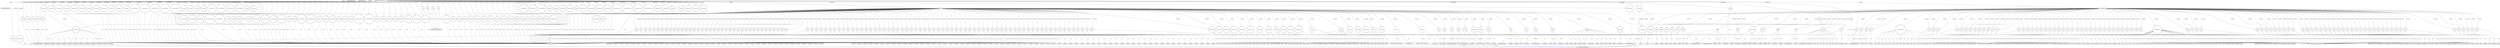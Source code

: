 digraph {
baseInfo[graphId=4038,category="extension_graph",isAnonymous=false,possibleRelation=true]
frameworkRelatedTypesInfo[0="javafx.application.Application"]
possibleCollaborationsInfo[0="4038~OVERRIDING_METHOD_DECLARATION-INSTANTIATION-~javafx.application.Application ~javafx.animation.AnimationTimer ~false~true"]
locationInfo[projectName="rihani-PrayerTime",filePath="/rihani-PrayerTime/PrayerTime-master/src/javafxapplication4/JavaFXApplication4.java",contextSignature="JavaFXApplication4",graphId="4038"]
0[label="javafxapplication4.JavaFXApplication4",vertexType="ROOT_CLIENT_CLASS_DECLARATION",isFrameworkType=false,color=red]
1[label="javafx.application.Application",vertexType="FRAMEWORK_CLASS_TYPE",isFrameworkType=true,peripheries=2]
2[label="Mainpane",vertexType="FIELD_DECLARATION",isFrameworkType=true,peripheries=2,shape=circle]
3[label="javafx.scene.layout.GridPane",vertexType="FRAMEWORK_CLASS_TYPE",isFrameworkType=true,peripheries=2]
4[label="Moon_Date_Label",vertexType="FIELD_DECLARATION",isFrameworkType=true,peripheries=2,shape=circle]
5[label="javafx.scene.control.Label",vertexType="FRAMEWORK_CLASS_TYPE",isFrameworkType=true,peripheries=2]
6[label="Moon_Image_Label",vertexType="FIELD_DECLARATION",isFrameworkType=true,peripheries=2,shape=circle]
8[label="Moonpane",vertexType="FIELD_DECLARATION",isFrameworkType=true,peripheries=2,shape=circle]
10[label="Phase_Label",vertexType="FIELD_DECLARATION",isFrameworkType=true,peripheries=2,shape=circle]
12[label="Sunrise_Date_Label",vertexType="FIELD_DECLARATION",isFrameworkType=true,peripheries=2,shape=circle]
14[label="Sunrise_Image_Label",vertexType="FIELD_DECLARATION",isFrameworkType=true,peripheries=2,shape=circle]
16[label="Sunrisepane",vertexType="FIELD_DECLARATION",isFrameworkType=true,peripheries=2,shape=circle]
18[label="announcement_Label",vertexType="FIELD_DECLARATION",isFrameworkType=true,peripheries=2,shape=circle]
20[label="ar_moon_hadith_Label_L1",vertexType="FIELD_DECLARATION",isFrameworkType=true,peripheries=2,shape=circle]
22[label="ar_moon_hadith_Label_L2",vertexType="FIELD_DECLARATION",isFrameworkType=true,peripheries=2,shape=circle]
24[label="asr_Label_ar",vertexType="FIELD_DECLARATION",isFrameworkType=true,peripheries=2,shape=circle]
26[label="asr_Label_eng",vertexType="FIELD_DECLARATION",isFrameworkType=true,peripheries=2,shape=circle]
28[label="asr_hourLeft",vertexType="FIELD_DECLARATION",isFrameworkType=true,peripheries=2,shape=circle]
30[label="asr_hourRight",vertexType="FIELD_DECLARATION",isFrameworkType=true,peripheries=2,shape=circle]
32[label="asr_jamma_hourLeft",vertexType="FIELD_DECLARATION",isFrameworkType=true,peripheries=2,shape=circle]
34[label="asr_jamma_hourRight",vertexType="FIELD_DECLARATION",isFrameworkType=true,peripheries=2,shape=circle]
36[label="asr_jamma_minLeft",vertexType="FIELD_DECLARATION",isFrameworkType=true,peripheries=2,shape=circle]
38[label="asr_jamma_minRight",vertexType="FIELD_DECLARATION",isFrameworkType=true,peripheries=2,shape=circle]
40[label="asr_minLeft",vertexType="FIELD_DECLARATION",isFrameworkType=true,peripheries=2,shape=circle]
42[label="asr_minRight",vertexType="FIELD_DECLARATION",isFrameworkType=true,peripheries=2,shape=circle]
44[label="athan_Change_Label_L1",vertexType="FIELD_DECLARATION",isFrameworkType=true,peripheries=2,shape=circle]
46[label="athan_Change_Label_L2",vertexType="FIELD_DECLARATION",isFrameworkType=true,peripheries=2,shape=circle]
48[label="athan_Label_ar",vertexType="FIELD_DECLARATION",isFrameworkType=true,peripheries=2,shape=circle]
50[label="athan_Label_eng",vertexType="FIELD_DECLARATION",isFrameworkType=true,peripheries=2,shape=circle]
52[label="clockPane",vertexType="FIELD_DECLARATION",isFrameworkType=true,peripheries=2,shape=circle]
54[label="clock_update_timer",vertexType="FIELD_DECLARATION",isFrameworkType=true,peripheries=2,shape=circle]
55[label="javafx.animation.AnimationTimer",vertexType="FRAMEWORK_CLASS_TYPE",isFrameworkType=true,peripheries=2]
56[label="data",vertexType="FIELD_DECLARATION",isFrameworkType=true,peripheries=2,shape=circle]
57[label="javafx.collections.ObservableList",vertexType="FRAMEWORK_INTERFACE_TYPE",isFrameworkType=true,peripheries=2]
58[label="date",vertexType="FIELD_DECLARATION",isFrameworkType=true,peripheries=2,shape=circle]
59[label="javafx.beans.property.StringProperty",vertexType="FRAMEWORK_CLASS_TYPE",isFrameworkType=true,peripheries=2]
60[label="date_Label",vertexType="FIELD_DECLARATION",isFrameworkType=true,peripheries=2,shape=circle]
62[label="debug_timer",vertexType="FIELD_DECLARATION",isFrameworkType=true,peripheries=2,shape=circle]
64[label="divider1_Label",vertexType="FIELD_DECLARATION",isFrameworkType=true,peripheries=2,shape=circle]
66[label="divider2_Label",vertexType="FIELD_DECLARATION",isFrameworkType=true,peripheries=2,shape=circle]
68[label="en_moon_hadith_Label_L1",vertexType="FIELD_DECLARATION",isFrameworkType=true,peripheries=2,shape=circle]
70[label="en_moon_hadith_Label_L2",vertexType="FIELD_DECLARATION",isFrameworkType=true,peripheries=2,shape=circle]
72[label="facebook_Label",vertexType="FIELD_DECLARATION",isFrameworkType=true,peripheries=2,shape=circle]
74[label="fajr_Label_ar",vertexType="FIELD_DECLARATION",isFrameworkType=true,peripheries=2,shape=circle]
76[label="fajr_Label_eng",vertexType="FIELD_DECLARATION",isFrameworkType=true,peripheries=2,shape=circle]
78[label="fajr_hourLeft",vertexType="FIELD_DECLARATION",isFrameworkType=true,peripheries=2,shape=circle]
80[label="fajr_hourRight",vertexType="FIELD_DECLARATION",isFrameworkType=true,peripheries=2,shape=circle]
82[label="fajr_jamma_hourLeft",vertexType="FIELD_DECLARATION",isFrameworkType=true,peripheries=2,shape=circle]
84[label="fajr_jamma_hourRight",vertexType="FIELD_DECLARATION",isFrameworkType=true,peripheries=2,shape=circle]
86[label="fajr_jamma_minLeft",vertexType="FIELD_DECLARATION",isFrameworkType=true,peripheries=2,shape=circle]
88[label="fajr_jamma_minRight",vertexType="FIELD_DECLARATION",isFrameworkType=true,peripheries=2,shape=circle]
90[label="fajr_minLeft",vertexType="FIELD_DECLARATION",isFrameworkType=true,peripheries=2,shape=circle]
92[label="fajr_minRight",vertexType="FIELD_DECLARATION",isFrameworkType=true,peripheries=2,shape=circle]
94[label="footer_Label",vertexType="FIELD_DECLARATION",isFrameworkType=true,peripheries=2,shape=circle]
96[label="friday_Label_ar",vertexType="FIELD_DECLARATION",isFrameworkType=true,peripheries=2,shape=circle]
98[label="friday_Label_eng",vertexType="FIELD_DECLARATION",isFrameworkType=true,peripheries=2,shape=circle]
100[label="friday_hourLeft",vertexType="FIELD_DECLARATION",isFrameworkType=true,peripheries=2,shape=circle]
102[label="friday_hourRight",vertexType="FIELD_DECLARATION",isFrameworkType=true,peripheries=2,shape=circle]
104[label="friday_minLeft",vertexType="FIELD_DECLARATION",isFrameworkType=true,peripheries=2,shape=circle]
106[label="friday_minRight",vertexType="FIELD_DECLARATION",isFrameworkType=true,peripheries=2,shape=circle]
108[label="full_Time_Label",vertexType="FIELD_DECLARATION",isFrameworkType=true,peripheries=2,shape=circle]
110[label="hadithPane",vertexType="FIELD_DECLARATION",isFrameworkType=true,peripheries=2,shape=circle]
112[label="hadith_Label",vertexType="FIELD_DECLARATION",isFrameworkType=true,peripheries=2,shape=circle]
114[label="hour",vertexType="FIELD_DECLARATION",isFrameworkType=true,peripheries=2,shape=circle]
116[label="hour_Label",vertexType="FIELD_DECLARATION",isFrameworkType=true,peripheries=2,shape=circle]
118[label="isha_Label_ar",vertexType="FIELD_DECLARATION",isFrameworkType=true,peripheries=2,shape=circle]
120[label="isha_Label_eng",vertexType="FIELD_DECLARATION",isFrameworkType=true,peripheries=2,shape=circle]
122[label="isha_hourLeft",vertexType="FIELD_DECLARATION",isFrameworkType=true,peripheries=2,shape=circle]
124[label="isha_hourRight",vertexType="FIELD_DECLARATION",isFrameworkType=true,peripheries=2,shape=circle]
126[label="isha_jamma_hourLeft",vertexType="FIELD_DECLARATION",isFrameworkType=true,peripheries=2,shape=circle]
128[label="isha_jamma_hourRight",vertexType="FIELD_DECLARATION",isFrameworkType=true,peripheries=2,shape=circle]
130[label="isha_jamma_minLeft",vertexType="FIELD_DECLARATION",isFrameworkType=true,peripheries=2,shape=circle]
132[label="isha_jamma_minRight",vertexType="FIELD_DECLARATION",isFrameworkType=true,peripheries=2,shape=circle]
134[label="isha_minLeft",vertexType="FIELD_DECLARATION",isFrameworkType=true,peripheries=2,shape=circle]
136[label="isha_minRight",vertexType="FIELD_DECLARATION",isFrameworkType=true,peripheries=2,shape=circle]
138[label="jamaat_Label_ar",vertexType="FIELD_DECLARATION",isFrameworkType=true,peripheries=2,shape=circle]
140[label="jamaat_Label_eng",vertexType="FIELD_DECLARATION",isFrameworkType=true,peripheries=2,shape=circle]
142[label="like_Label",vertexType="FIELD_DECLARATION",isFrameworkType=true,peripheries=2,shape=circle]
144[label="maghrib_Label_ar",vertexType="FIELD_DECLARATION",isFrameworkType=true,peripheries=2,shape=circle]
146[label="maghrib_Label_eng",vertexType="FIELD_DECLARATION",isFrameworkType=true,peripheries=2,shape=circle]
148[label="maghrib_hourLeft",vertexType="FIELD_DECLARATION",isFrameworkType=true,peripheries=2,shape=circle]
150[label="maghrib_hourRight",vertexType="FIELD_DECLARATION",isFrameworkType=true,peripheries=2,shape=circle]
152[label="maghrib_jamma_hourLeft",vertexType="FIELD_DECLARATION",isFrameworkType=true,peripheries=2,shape=circle]
154[label="maghrib_jamma_hourRight",vertexType="FIELD_DECLARATION",isFrameworkType=true,peripheries=2,shape=circle]
156[label="maghrib_jamma_minLeft",vertexType="FIELD_DECLARATION",isFrameworkType=true,peripheries=2,shape=circle]
158[label="maghrib_jamma_minRight",vertexType="FIELD_DECLARATION",isFrameworkType=true,peripheries=2,shape=circle]
160[label="maghrib_minLeft",vertexType="FIELD_DECLARATION",isFrameworkType=true,peripheries=2,shape=circle]
162[label="maghrib_minRight",vertexType="FIELD_DECLARATION",isFrameworkType=true,peripheries=2,shape=circle]
164[label="minute",vertexType="FIELD_DECLARATION",isFrameworkType=true,peripheries=2,shape=circle]
166[label="minute_Label",vertexType="FIELD_DECLARATION",isFrameworkType=true,peripheries=2,shape=circle]
168[label="moonPhase_timer",vertexType="FIELD_DECLARATION",isFrameworkType=true,peripheries=2,shape=circle]
170[label="names",vertexType="FIELD_DECLARATION",isFrameworkType=true,peripheries=2,shape=circle]
172[label="prayertime_pane",vertexType="FIELD_DECLARATION",isFrameworkType=true,peripheries=2,shape=circle]
174[label="scene",vertexType="FIELD_DECLARATION",isFrameworkType=true,peripheries=2,shape=circle]
175[label="javafx.scene.Scene",vertexType="FRAMEWORK_CLASS_TYPE",isFrameworkType=true,peripheries=2]
176[label="second",vertexType="FIELD_DECLARATION",isFrameworkType=true,peripheries=2,shape=circle]
178[label="second_Label",vertexType="FIELD_DECLARATION",isFrameworkType=true,peripheries=2,shape=circle]
180[label="separator_Label",vertexType="FIELD_DECLARATION",isFrameworkType=true,peripheries=2,shape=circle]
182[label="sunrise_Label_ar",vertexType="FIELD_DECLARATION",isFrameworkType=true,peripheries=2,shape=circle]
184[label="sunrise_Label_eng",vertexType="FIELD_DECLARATION",isFrameworkType=true,peripheries=2,shape=circle]
186[label="sunrise_hourLeft",vertexType="FIELD_DECLARATION",isFrameworkType=true,peripheries=2,shape=circle]
188[label="sunrise_hourRight",vertexType="FIELD_DECLARATION",isFrameworkType=true,peripheries=2,shape=circle]
190[label="sunrise_minLeft",vertexType="FIELD_DECLARATION",isFrameworkType=true,peripheries=2,shape=circle]
192[label="sunrise_minRight",vertexType="FIELD_DECLARATION",isFrameworkType=true,peripheries=2,shape=circle]
194[label="time_Separator1",vertexType="FIELD_DECLARATION",isFrameworkType=true,peripheries=2,shape=circle]
196[label="time_Separator2",vertexType="FIELD_DECLARATION",isFrameworkType=true,peripheries=2,shape=circle]
198[label="time_Separator3",vertexType="FIELD_DECLARATION",isFrameworkType=true,peripheries=2,shape=circle]
200[label="time_Separator4",vertexType="FIELD_DECLARATION",isFrameworkType=true,peripheries=2,shape=circle]
202[label="time_Separator5",vertexType="FIELD_DECLARATION",isFrameworkType=true,peripheries=2,shape=circle]
204[label="time_Separator6",vertexType="FIELD_DECLARATION",isFrameworkType=true,peripheries=2,shape=circle]
206[label="time_Separator8",vertexType="FIELD_DECLARATION",isFrameworkType=true,peripheries=2,shape=circle]
208[label="time_jamma_Separator1",vertexType="FIELD_DECLARATION",isFrameworkType=true,peripheries=2,shape=circle]
210[label="time_jamma_Separator2",vertexType="FIELD_DECLARATION",isFrameworkType=true,peripheries=2,shape=circle]
212[label="time_jamma_Separator3",vertexType="FIELD_DECLARATION",isFrameworkType=true,peripheries=2,shape=circle]
214[label="time_jamma_Separator4",vertexType="FIELD_DECLARATION",isFrameworkType=true,peripheries=2,shape=circle]
216[label="time_jamma_Separator5",vertexType="FIELD_DECLARATION",isFrameworkType=true,peripheries=2,shape=circle]
218[label="translate_timer",vertexType="FIELD_DECLARATION",isFrameworkType=true,peripheries=2,shape=circle]
220[label="zuhr_Label_ar",vertexType="FIELD_DECLARATION",isFrameworkType=true,peripheries=2,shape=circle]
222[label="zuhr_Label_eng",vertexType="FIELD_DECLARATION",isFrameworkType=true,peripheries=2,shape=circle]
224[label="zuhr_hourLeft",vertexType="FIELD_DECLARATION",isFrameworkType=true,peripheries=2,shape=circle]
226[label="zuhr_hourRight",vertexType="FIELD_DECLARATION",isFrameworkType=true,peripheries=2,shape=circle]
228[label="zuhr_jamma_hourLeft",vertexType="FIELD_DECLARATION",isFrameworkType=true,peripheries=2,shape=circle]
230[label="zuhr_jamma_hourRight",vertexType="FIELD_DECLARATION",isFrameworkType=true,peripheries=2,shape=circle]
232[label="zuhr_jamma_minLeft",vertexType="FIELD_DECLARATION",isFrameworkType=true,peripheries=2,shape=circle]
234[label="zuhr_jamma_minRight",vertexType="FIELD_DECLARATION",isFrameworkType=true,peripheries=2,shape=circle]
236[label="zuhr_minLeft",vertexType="FIELD_DECLARATION",isFrameworkType=true,peripheries=2,shape=circle]
238[label="zuhr_minRight",vertexType="FIELD_DECLARATION",isFrameworkType=true,peripheries=2,shape=circle]
240[label="void init()",vertexType="OVERRIDING_METHOD_DECLARATION",isFrameworkType=false,shape=box]
241[label="Platform",vertexType="VARIABLE_EXPRESION",isFrameworkType=true,peripheries=2,shape=circle]
243[label="javafx.application.Platform",vertexType="FRAMEWORK_CLASS_TYPE",isFrameworkType=true,peripheries=2]
242[label="exit()",vertexType="INSIDE_CALL",isFrameworkType=true,peripheries=2,shape=box]
244[label="Font",vertexType="VARIABLE_EXPRESION",isFrameworkType=true,peripheries=2,shape=circle]
246[label="javafx.scene.text.Font",vertexType="FRAMEWORK_CLASS_TYPE",isFrameworkType=true,peripheries=2]
245[label="loadFont()",vertexType="INSIDE_CALL",isFrameworkType=true,peripheries=2,shape=box]
248[label="loadFont()",vertexType="INSIDE_CALL",isFrameworkType=true,peripheries=2,shape=box]
250[label="loadFont()",vertexType="INSIDE_CALL",isFrameworkType=true,peripheries=2,shape=box]
252[label="loadFont()",vertexType="INSIDE_CALL",isFrameworkType=true,peripheries=2,shape=box]
254[label="loadFont()",vertexType="INSIDE_CALL",isFrameworkType=true,peripheries=2,shape=box]
256[label="loadFont()",vertexType="INSIDE_CALL",isFrameworkType=true,peripheries=2,shape=box]
258[label="loadFont()",vertexType="INSIDE_CALL",isFrameworkType=true,peripheries=2,shape=box]
260[label="loadFont()",vertexType="INSIDE_CALL",isFrameworkType=true,peripheries=2,shape=box]
262[label="loadFont()",vertexType="INSIDE_CALL",isFrameworkType=true,peripheries=2,shape=box]
264[label="loadFont()",vertexType="INSIDE_CALL",isFrameworkType=true,peripheries=2,shape=box]
265[label="FXCollections",vertexType="VARIABLE_EXPRESION",isFrameworkType=true,peripheries=2,shape=circle]
267[label="javafx.collections.FXCollections",vertexType="FRAMEWORK_CLASS_TYPE",isFrameworkType=true,peripheries=2]
266[label="observableArrayList()",vertexType="INSIDE_CALL",isFrameworkType=true,peripheries=2,shape=box]
269[label="VAR12",vertexType="VARIABLE_EXPRESION",isFrameworkType=true,peripheries=2,shape=circle]
268[label="new GridPane()",vertexType="CONSTRUCTOR_CALL",isFrameworkType=true,peripheries=2]
272[label="VAR13",vertexType="VARIABLE_EXPRESION",isFrameworkType=true,peripheries=2,shape=circle]
271[label="new Label()",vertexType="CONSTRUCTOR_CALL",isFrameworkType=true,peripheries=2]
275[label="VAR14",vertexType="VARIABLE_EXPRESION",isFrameworkType=true,peripheries=2,shape=circle]
274[label="new Label()",vertexType="CONSTRUCTOR_CALL",isFrameworkType=true,peripheries=2]
278[label="VAR15",vertexType="VARIABLE_EXPRESION",isFrameworkType=true,peripheries=2,shape=circle]
277[label="new Label()",vertexType="CONSTRUCTOR_CALL",isFrameworkType=true,peripheries=2]
281[label="VAR16",vertexType="VARIABLE_EXPRESION",isFrameworkType=true,peripheries=2,shape=circle]
280[label="new Label()",vertexType="CONSTRUCTOR_CALL",isFrameworkType=true,peripheries=2]
284[label="VAR17",vertexType="VARIABLE_EXPRESION",isFrameworkType=true,peripheries=2,shape=circle]
283[label="new Label()",vertexType="CONSTRUCTOR_CALL",isFrameworkType=true,peripheries=2]
287[label="VAR18",vertexType="VARIABLE_EXPRESION",isFrameworkType=true,peripheries=2,shape=circle]
286[label="new Label()",vertexType="CONSTRUCTOR_CALL",isFrameworkType=true,peripheries=2]
290[label="VAR19",vertexType="VARIABLE_EXPRESION",isFrameworkType=true,peripheries=2,shape=circle]
289[label="new Label()",vertexType="CONSTRUCTOR_CALL",isFrameworkType=true,peripheries=2]
293[label="VAR20",vertexType="VARIABLE_EXPRESION",isFrameworkType=true,peripheries=2,shape=circle]
292[label="new Label()",vertexType="CONSTRUCTOR_CALL",isFrameworkType=true,peripheries=2]
296[label="VAR21",vertexType="VARIABLE_EXPRESION",isFrameworkType=true,peripheries=2,shape=circle]
295[label="new Label()",vertexType="CONSTRUCTOR_CALL",isFrameworkType=true,peripheries=2]
299[label="VAR22",vertexType="VARIABLE_EXPRESION",isFrameworkType=true,peripheries=2,shape=circle]
298[label="new Label()",vertexType="CONSTRUCTOR_CALL",isFrameworkType=true,peripheries=2]
302[label="VAR23",vertexType="VARIABLE_EXPRESION",isFrameworkType=true,peripheries=2,shape=circle]
301[label="new Label()",vertexType="CONSTRUCTOR_CALL",isFrameworkType=true,peripheries=2]
305[label="VAR24",vertexType="VARIABLE_EXPRESION",isFrameworkType=true,peripheries=2,shape=circle]
304[label="new Label()",vertexType="CONSTRUCTOR_CALL",isFrameworkType=true,peripheries=2]
308[label="VAR25",vertexType="VARIABLE_EXPRESION",isFrameworkType=true,peripheries=2,shape=circle]
307[label="new Label()",vertexType="CONSTRUCTOR_CALL",isFrameworkType=true,peripheries=2]
311[label="VAR26",vertexType="VARIABLE_EXPRESION",isFrameworkType=true,peripheries=2,shape=circle]
310[label="new Label()",vertexType="CONSTRUCTOR_CALL",isFrameworkType=true,peripheries=2]
314[label="VAR27",vertexType="VARIABLE_EXPRESION",isFrameworkType=true,peripheries=2,shape=circle]
313[label="new Label()",vertexType="CONSTRUCTOR_CALL",isFrameworkType=true,peripheries=2]
317[label="VAR28",vertexType="VARIABLE_EXPRESION",isFrameworkType=true,peripheries=2,shape=circle]
316[label="new Label()",vertexType="CONSTRUCTOR_CALL",isFrameworkType=true,peripheries=2]
320[label="VAR29",vertexType="VARIABLE_EXPRESION",isFrameworkType=true,peripheries=2,shape=circle]
319[label="new Label()",vertexType="CONSTRUCTOR_CALL",isFrameworkType=true,peripheries=2]
323[label="VAR30",vertexType="VARIABLE_EXPRESION",isFrameworkType=true,peripheries=2,shape=circle]
322[label="new Label()",vertexType="CONSTRUCTOR_CALL",isFrameworkType=true,peripheries=2]
326[label="VAR31",vertexType="VARIABLE_EXPRESION",isFrameworkType=true,peripheries=2,shape=circle]
325[label="new Label()",vertexType="CONSTRUCTOR_CALL",isFrameworkType=true,peripheries=2]
329[label="VAR32",vertexType="VARIABLE_EXPRESION",isFrameworkType=true,peripheries=2,shape=circle]
328[label="new Label()",vertexType="CONSTRUCTOR_CALL",isFrameworkType=true,peripheries=2]
332[label="VAR33",vertexType="VARIABLE_EXPRESION",isFrameworkType=true,peripheries=2,shape=circle]
331[label="new Label()",vertexType="CONSTRUCTOR_CALL",isFrameworkType=true,peripheries=2]
335[label="VAR34",vertexType="VARIABLE_EXPRESION",isFrameworkType=true,peripheries=2,shape=circle]
334[label="new Label()",vertexType="CONSTRUCTOR_CALL",isFrameworkType=true,peripheries=2]
338[label="VAR35",vertexType="VARIABLE_EXPRESION",isFrameworkType=true,peripheries=2,shape=circle]
337[label="new Label()",vertexType="CONSTRUCTOR_CALL",isFrameworkType=true,peripheries=2]
341[label="VAR36",vertexType="VARIABLE_EXPRESION",isFrameworkType=true,peripheries=2,shape=circle]
340[label="new Label()",vertexType="CONSTRUCTOR_CALL",isFrameworkType=true,peripheries=2]
344[label="VAR37",vertexType="VARIABLE_EXPRESION",isFrameworkType=true,peripheries=2,shape=circle]
343[label="new Label()",vertexType="CONSTRUCTOR_CALL",isFrameworkType=true,peripheries=2]
347[label="VAR38",vertexType="VARIABLE_EXPRESION",isFrameworkType=true,peripheries=2,shape=circle]
346[label="new Label()",vertexType="CONSTRUCTOR_CALL",isFrameworkType=true,peripheries=2]
350[label="VAR39",vertexType="VARIABLE_EXPRESION",isFrameworkType=true,peripheries=2,shape=circle]
349[label="new Label()",vertexType="CONSTRUCTOR_CALL",isFrameworkType=true,peripheries=2]
353[label="VAR40",vertexType="VARIABLE_EXPRESION",isFrameworkType=true,peripheries=2,shape=circle]
352[label="new Label()",vertexType="CONSTRUCTOR_CALL",isFrameworkType=true,peripheries=2]
356[label="VAR41",vertexType="VARIABLE_EXPRESION",isFrameworkType=true,peripheries=2,shape=circle]
355[label="new Label()",vertexType="CONSTRUCTOR_CALL",isFrameworkType=true,peripheries=2]
359[label="VAR42",vertexType="VARIABLE_EXPRESION",isFrameworkType=true,peripheries=2,shape=circle]
358[label="new Label()",vertexType="CONSTRUCTOR_CALL",isFrameworkType=true,peripheries=2]
362[label="VAR43",vertexType="VARIABLE_EXPRESION",isFrameworkType=true,peripheries=2,shape=circle]
361[label="new Label()",vertexType="CONSTRUCTOR_CALL",isFrameworkType=true,peripheries=2]
365[label="VAR44",vertexType="VARIABLE_EXPRESION",isFrameworkType=true,peripheries=2,shape=circle]
364[label="new Label()",vertexType="CONSTRUCTOR_CALL",isFrameworkType=true,peripheries=2]
368[label="VAR45",vertexType="VARIABLE_EXPRESION",isFrameworkType=true,peripheries=2,shape=circle]
367[label="new Label()",vertexType="CONSTRUCTOR_CALL",isFrameworkType=true,peripheries=2]
371[label="VAR46",vertexType="VARIABLE_EXPRESION",isFrameworkType=true,peripheries=2,shape=circle]
370[label="new Label()",vertexType="CONSTRUCTOR_CALL",isFrameworkType=true,peripheries=2]
374[label="VAR47",vertexType="VARIABLE_EXPRESION",isFrameworkType=true,peripheries=2,shape=circle]
373[label="new Label()",vertexType="CONSTRUCTOR_CALL",isFrameworkType=true,peripheries=2]
377[label="VAR48",vertexType="VARIABLE_EXPRESION",isFrameworkType=true,peripheries=2,shape=circle]
376[label="new Label()",vertexType="CONSTRUCTOR_CALL",isFrameworkType=true,peripheries=2]
380[label="VAR49",vertexType="VARIABLE_EXPRESION",isFrameworkType=true,peripheries=2,shape=circle]
379[label="new Label()",vertexType="CONSTRUCTOR_CALL",isFrameworkType=true,peripheries=2]
383[label="VAR50",vertexType="VARIABLE_EXPRESION",isFrameworkType=true,peripheries=2,shape=circle]
382[label="new Label()",vertexType="CONSTRUCTOR_CALL",isFrameworkType=true,peripheries=2]
386[label="VAR51",vertexType="VARIABLE_EXPRESION",isFrameworkType=true,peripheries=2,shape=circle]
385[label="new Label()",vertexType="CONSTRUCTOR_CALL",isFrameworkType=true,peripheries=2]
389[label="VAR52",vertexType="VARIABLE_EXPRESION",isFrameworkType=true,peripheries=2,shape=circle]
388[label="new Label()",vertexType="CONSTRUCTOR_CALL",isFrameworkType=true,peripheries=2]
392[label="VAR53",vertexType="VARIABLE_EXPRESION",isFrameworkType=true,peripheries=2,shape=circle]
391[label="new Label()",vertexType="CONSTRUCTOR_CALL",isFrameworkType=true,peripheries=2]
395[label="VAR54",vertexType="VARIABLE_EXPRESION",isFrameworkType=true,peripheries=2,shape=circle]
394[label="new Label()",vertexType="CONSTRUCTOR_CALL",isFrameworkType=true,peripheries=2]
398[label="VAR55",vertexType="VARIABLE_EXPRESION",isFrameworkType=true,peripheries=2,shape=circle]
397[label="new Label()",vertexType="CONSTRUCTOR_CALL",isFrameworkType=true,peripheries=2]
401[label="VAR56",vertexType="VARIABLE_EXPRESION",isFrameworkType=true,peripheries=2,shape=circle]
400[label="new Label()",vertexType="CONSTRUCTOR_CALL",isFrameworkType=true,peripheries=2]
404[label="VAR57",vertexType="VARIABLE_EXPRESION",isFrameworkType=true,peripheries=2,shape=circle]
403[label="new Label()",vertexType="CONSTRUCTOR_CALL",isFrameworkType=true,peripheries=2]
407[label="VAR58",vertexType="VARIABLE_EXPRESION",isFrameworkType=true,peripheries=2,shape=circle]
406[label="new Label()",vertexType="CONSTRUCTOR_CALL",isFrameworkType=true,peripheries=2]
410[label="VAR59",vertexType="VARIABLE_EXPRESION",isFrameworkType=true,peripheries=2,shape=circle]
409[label="new Label()",vertexType="CONSTRUCTOR_CALL",isFrameworkType=true,peripheries=2]
413[label="VAR60",vertexType="VARIABLE_EXPRESION",isFrameworkType=true,peripheries=2,shape=circle]
412[label="new Label()",vertexType="CONSTRUCTOR_CALL",isFrameworkType=true,peripheries=2]
416[label="VAR61",vertexType="VARIABLE_EXPRESION",isFrameworkType=true,peripheries=2,shape=circle]
415[label="new Label()",vertexType="CONSTRUCTOR_CALL",isFrameworkType=true,peripheries=2]
419[label="VAR62",vertexType="VARIABLE_EXPRESION",isFrameworkType=true,peripheries=2,shape=circle]
418[label="new Label()",vertexType="CONSTRUCTOR_CALL",isFrameworkType=true,peripheries=2]
422[label="VAR63",vertexType="VARIABLE_EXPRESION",isFrameworkType=true,peripheries=2,shape=circle]
421[label="new Label()",vertexType="CONSTRUCTOR_CALL",isFrameworkType=true,peripheries=2]
425[label="VAR64",vertexType="VARIABLE_EXPRESION",isFrameworkType=true,peripheries=2,shape=circle]
424[label="new Label()",vertexType="CONSTRUCTOR_CALL",isFrameworkType=true,peripheries=2]
428[label="VAR65",vertexType="VARIABLE_EXPRESION",isFrameworkType=true,peripheries=2,shape=circle]
427[label="new Label()",vertexType="CONSTRUCTOR_CALL",isFrameworkType=true,peripheries=2]
431[label="VAR66",vertexType="VARIABLE_EXPRESION",isFrameworkType=true,peripheries=2,shape=circle]
430[label="new Label()",vertexType="CONSTRUCTOR_CALL",isFrameworkType=true,peripheries=2]
434[label="VAR67",vertexType="VARIABLE_EXPRESION",isFrameworkType=true,peripheries=2,shape=circle]
433[label="new Label()",vertexType="CONSTRUCTOR_CALL",isFrameworkType=true,peripheries=2]
437[label="VAR68",vertexType="VARIABLE_EXPRESION",isFrameworkType=true,peripheries=2,shape=circle]
436[label="new Label()",vertexType="CONSTRUCTOR_CALL",isFrameworkType=true,peripheries=2]
440[label="VAR69",vertexType="VARIABLE_EXPRESION",isFrameworkType=true,peripheries=2,shape=circle]
439[label="new Label()",vertexType="CONSTRUCTOR_CALL",isFrameworkType=true,peripheries=2]
443[label="VAR70",vertexType="VARIABLE_EXPRESION",isFrameworkType=true,peripheries=2,shape=circle]
442[label="new Label()",vertexType="CONSTRUCTOR_CALL",isFrameworkType=true,peripheries=2]
446[label="VAR71",vertexType="VARIABLE_EXPRESION",isFrameworkType=true,peripheries=2,shape=circle]
445[label="new Label()",vertexType="CONSTRUCTOR_CALL",isFrameworkType=true,peripheries=2]
449[label="VAR72",vertexType="VARIABLE_EXPRESION",isFrameworkType=true,peripheries=2,shape=circle]
448[label="new Label()",vertexType="CONSTRUCTOR_CALL",isFrameworkType=true,peripheries=2]
452[label="VAR73",vertexType="VARIABLE_EXPRESION",isFrameworkType=true,peripheries=2,shape=circle]
451[label="new Label()",vertexType="CONSTRUCTOR_CALL",isFrameworkType=true,peripheries=2]
455[label="VAR74",vertexType="VARIABLE_EXPRESION",isFrameworkType=true,peripheries=2,shape=circle]
454[label="new Label()",vertexType="CONSTRUCTOR_CALL",isFrameworkType=true,peripheries=2]
458[label="VAR75",vertexType="VARIABLE_EXPRESION",isFrameworkType=true,peripheries=2,shape=circle]
457[label="new Label()",vertexType="CONSTRUCTOR_CALL",isFrameworkType=true,peripheries=2]
461[label="VAR76",vertexType="VARIABLE_EXPRESION",isFrameworkType=true,peripheries=2,shape=circle]
460[label="new Label()",vertexType="CONSTRUCTOR_CALL",isFrameworkType=true,peripheries=2]
464[label="VAR77",vertexType="VARIABLE_EXPRESION",isFrameworkType=true,peripheries=2,shape=circle]
463[label="new Label()",vertexType="CONSTRUCTOR_CALL",isFrameworkType=true,peripheries=2]
467[label="VAR78",vertexType="VARIABLE_EXPRESION",isFrameworkType=true,peripheries=2,shape=circle]
466[label="new Label()",vertexType="CONSTRUCTOR_CALL",isFrameworkType=true,peripheries=2]
470[label="VAR79",vertexType="VARIABLE_EXPRESION",isFrameworkType=true,peripheries=2,shape=circle]
469[label="new Label()",vertexType="CONSTRUCTOR_CALL",isFrameworkType=true,peripheries=2]
473[label="VAR80",vertexType="VARIABLE_EXPRESION",isFrameworkType=true,peripheries=2,shape=circle]
472[label="new Label()",vertexType="CONSTRUCTOR_CALL",isFrameworkType=true,peripheries=2]
476[label="VAR81",vertexType="VARIABLE_EXPRESION",isFrameworkType=true,peripheries=2,shape=circle]
475[label="new Label()",vertexType="CONSTRUCTOR_CALL",isFrameworkType=true,peripheries=2]
479[label="VAR82",vertexType="VARIABLE_EXPRESION",isFrameworkType=true,peripheries=2,shape=circle]
478[label="new Label()",vertexType="CONSTRUCTOR_CALL",isFrameworkType=true,peripheries=2]
482[label="VAR83",vertexType="VARIABLE_EXPRESION",isFrameworkType=true,peripheries=2,shape=circle]
481[label="new Label()",vertexType="CONSTRUCTOR_CALL",isFrameworkType=true,peripheries=2]
485[label="VAR84",vertexType="VARIABLE_EXPRESION",isFrameworkType=true,peripheries=2,shape=circle]
484[label="new Label()",vertexType="CONSTRUCTOR_CALL",isFrameworkType=true,peripheries=2]
488[label="VAR85",vertexType="VARIABLE_EXPRESION",isFrameworkType=true,peripheries=2,shape=circle]
487[label="new Label()",vertexType="CONSTRUCTOR_CALL",isFrameworkType=true,peripheries=2]
491[label="VAR86",vertexType="VARIABLE_EXPRESION",isFrameworkType=true,peripheries=2,shape=circle]
490[label="new Label()",vertexType="CONSTRUCTOR_CALL",isFrameworkType=true,peripheries=2]
494[label="VAR87",vertexType="VARIABLE_EXPRESION",isFrameworkType=true,peripheries=2,shape=circle]
493[label="new Label()",vertexType="CONSTRUCTOR_CALL",isFrameworkType=true,peripheries=2]
497[label="VAR88",vertexType="VARIABLE_EXPRESION",isFrameworkType=true,peripheries=2,shape=circle]
496[label="new Label()",vertexType="CONSTRUCTOR_CALL",isFrameworkType=true,peripheries=2]
500[label="VAR89",vertexType="VARIABLE_EXPRESION",isFrameworkType=true,peripheries=2,shape=circle]
499[label="new Label()",vertexType="CONSTRUCTOR_CALL",isFrameworkType=true,peripheries=2]
503[label="VAR90",vertexType="VARIABLE_EXPRESION",isFrameworkType=true,peripheries=2,shape=circle]
502[label="new Label()",vertexType="CONSTRUCTOR_CALL",isFrameworkType=true,peripheries=2]
506[label="VAR91",vertexType="VARIABLE_EXPRESION",isFrameworkType=true,peripheries=2,shape=circle]
505[label="new Label()",vertexType="CONSTRUCTOR_CALL",isFrameworkType=true,peripheries=2]
509[label="VAR92",vertexType="VARIABLE_EXPRESION",isFrameworkType=true,peripheries=2,shape=circle]
508[label="new Label()",vertexType="CONSTRUCTOR_CALL",isFrameworkType=true,peripheries=2]
512[label="VAR93",vertexType="VARIABLE_EXPRESION",isFrameworkType=true,peripheries=2,shape=circle]
511[label="new Label()",vertexType="CONSTRUCTOR_CALL",isFrameworkType=true,peripheries=2]
515[label="VAR94",vertexType="VARIABLE_EXPRESION",isFrameworkType=true,peripheries=2,shape=circle]
514[label="new Label()",vertexType="CONSTRUCTOR_CALL",isFrameworkType=true,peripheries=2]
518[label="VAR95",vertexType="VARIABLE_EXPRESION",isFrameworkType=true,peripheries=2,shape=circle]
517[label="new Label()",vertexType="CONSTRUCTOR_CALL",isFrameworkType=true,peripheries=2]
521[label="VAR96",vertexType="VARIABLE_EXPRESION",isFrameworkType=true,peripheries=2,shape=circle]
520[label="new Label()",vertexType="CONSTRUCTOR_CALL",isFrameworkType=true,peripheries=2]
524[label="VAR97",vertexType="VARIABLE_EXPRESION",isFrameworkType=true,peripheries=2,shape=circle]
523[label="new Label()",vertexType="CONSTRUCTOR_CALL",isFrameworkType=true,peripheries=2]
527[label="VAR98",vertexType="VARIABLE_EXPRESION",isFrameworkType=true,peripheries=2,shape=circle]
526[label="new Label()",vertexType="CONSTRUCTOR_CALL",isFrameworkType=true,peripheries=2]
530[label="VAR99",vertexType="VARIABLE_EXPRESION",isFrameworkType=true,peripheries=2,shape=circle]
529[label="new Label()",vertexType="CONSTRUCTOR_CALL",isFrameworkType=true,peripheries=2]
533[label="VAR100",vertexType="VARIABLE_EXPRESION",isFrameworkType=true,peripheries=2,shape=circle]
532[label="new Label()",vertexType="CONSTRUCTOR_CALL",isFrameworkType=true,peripheries=2]
536[label="VAR101",vertexType="VARIABLE_EXPRESION",isFrameworkType=true,peripheries=2,shape=circle]
535[label="new Label()",vertexType="CONSTRUCTOR_CALL",isFrameworkType=true,peripheries=2]
539[label="VAR102",vertexType="VARIABLE_EXPRESION",isFrameworkType=true,peripheries=2,shape=circle]
538[label="new Label()",vertexType="CONSTRUCTOR_CALL",isFrameworkType=true,peripheries=2]
542[label="VAR103",vertexType="VARIABLE_EXPRESION",isFrameworkType=true,peripheries=2,shape=circle]
541[label="new Label()",vertexType="CONSTRUCTOR_CALL",isFrameworkType=true,peripheries=2]
545[label="VAR104",vertexType="VARIABLE_EXPRESION",isFrameworkType=true,peripheries=2,shape=circle]
544[label="new Label()",vertexType="CONSTRUCTOR_CALL",isFrameworkType=true,peripheries=2]
548[label="VAR105",vertexType="VARIABLE_EXPRESION",isFrameworkType=true,peripheries=2,shape=circle]
547[label="new Label()",vertexType="CONSTRUCTOR_CALL",isFrameworkType=true,peripheries=2]
551[label="VAR106",vertexType="VARIABLE_EXPRESION",isFrameworkType=true,peripheries=2,shape=circle]
550[label="new Label()",vertexType="CONSTRUCTOR_CALL",isFrameworkType=true,peripheries=2]
554[label="VAR107",vertexType="VARIABLE_EXPRESION",isFrameworkType=true,peripheries=2,shape=circle]
553[label="new Label()",vertexType="CONSTRUCTOR_CALL",isFrameworkType=true,peripheries=2]
557[label="VAR108",vertexType="VARIABLE_EXPRESION",isFrameworkType=true,peripheries=2,shape=circle]
556[label="new Label()",vertexType="CONSTRUCTOR_CALL",isFrameworkType=true,peripheries=2]
560[label="VAR109",vertexType="VARIABLE_EXPRESION",isFrameworkType=true,peripheries=2,shape=circle]
559[label="new Label()",vertexType="CONSTRUCTOR_CALL",isFrameworkType=true,peripheries=2]
563[label="VAR110",vertexType="VARIABLE_EXPRESION",isFrameworkType=true,peripheries=2,shape=circle]
562[label="new Label()",vertexType="CONSTRUCTOR_CALL",isFrameworkType=true,peripheries=2]
566[label="VAR111",vertexType="VARIABLE_EXPRESION",isFrameworkType=true,peripheries=2,shape=circle]
565[label="new Label()",vertexType="CONSTRUCTOR_CALL",isFrameworkType=true,peripheries=2]
569[label="VAR112",vertexType="VARIABLE_EXPRESION",isFrameworkType=true,peripheries=2,shape=circle]
568[label="new Label()",vertexType="CONSTRUCTOR_CALL",isFrameworkType=true,peripheries=2]
572[label="VAR113",vertexType="VARIABLE_EXPRESION",isFrameworkType=true,peripheries=2,shape=circle]
571[label="new Label()",vertexType="CONSTRUCTOR_CALL",isFrameworkType=true,peripheries=2]
574[label="athan_Label_ar",vertexType="VARIABLE_EXPRESION",isFrameworkType=true,peripheries=2,shape=circle]
576[label="javafx.scene.Node",vertexType="FRAMEWORK_CLASS_TYPE",isFrameworkType=true,peripheries=2]
575[label="setId()",vertexType="INSIDE_CALL",isFrameworkType=true,peripheries=2,shape=box]
578[label="setText()",vertexType="INSIDE_CALL",isFrameworkType=true,peripheries=2,shape=box]
579[label="prayertime_pane",vertexType="VARIABLE_EXPRESION",isFrameworkType=true,peripheries=2,shape=circle]
580[label="setHalignment()",vertexType="INSIDE_CALL",isFrameworkType=true,peripheries=2,shape=box]
582[label="athan_Label_eng",vertexType="VARIABLE_EXPRESION",isFrameworkType=true,peripheries=2,shape=circle]
583[label="setId()",vertexType="INSIDE_CALL",isFrameworkType=true,peripheries=2,shape=box]
586[label="setText()",vertexType="INSIDE_CALL",isFrameworkType=true,peripheries=2,shape=box]
588[label="setHalignment()",vertexType="INSIDE_CALL",isFrameworkType=true,peripheries=2,shape=box]
589[label="jamaat_Label_ar",vertexType="VARIABLE_EXPRESION",isFrameworkType=true,peripheries=2,shape=circle]
590[label="setId()",vertexType="INSIDE_CALL",isFrameworkType=true,peripheries=2,shape=box]
593[label="setText()",vertexType="INSIDE_CALL",isFrameworkType=true,peripheries=2,shape=box]
595[label="setHalignment()",vertexType="INSIDE_CALL",isFrameworkType=true,peripheries=2,shape=box]
596[label="jamaat_Label_eng",vertexType="VARIABLE_EXPRESION",isFrameworkType=true,peripheries=2,shape=circle]
597[label="setId()",vertexType="INSIDE_CALL",isFrameworkType=true,peripheries=2,shape=box]
600[label="setText()",vertexType="INSIDE_CALL",isFrameworkType=true,peripheries=2,shape=box]
602[label="setHalignment()",vertexType="INSIDE_CALL",isFrameworkType=true,peripheries=2,shape=box]
603[label="sunrise_Label_ar",vertexType="VARIABLE_EXPRESION",isFrameworkType=true,peripheries=2,shape=circle]
604[label="setId()",vertexType="INSIDE_CALL",isFrameworkType=true,peripheries=2,shape=box]
607[label="setText()",vertexType="INSIDE_CALL",isFrameworkType=true,peripheries=2,shape=box]
609[label="setHalignment()",vertexType="INSIDE_CALL",isFrameworkType=true,peripheries=2,shape=box]
610[label="sunrise_Label_eng",vertexType="VARIABLE_EXPRESION",isFrameworkType=true,peripheries=2,shape=circle]
611[label="setId()",vertexType="INSIDE_CALL",isFrameworkType=true,peripheries=2,shape=box]
614[label="setText()",vertexType="INSIDE_CALL",isFrameworkType=true,peripheries=2,shape=box]
616[label="setHalignment()",vertexType="INSIDE_CALL",isFrameworkType=true,peripheries=2,shape=box]
617[label="friday_Label_ar",vertexType="VARIABLE_EXPRESION",isFrameworkType=true,peripheries=2,shape=circle]
618[label="setId()",vertexType="INSIDE_CALL",isFrameworkType=true,peripheries=2,shape=box]
621[label="setText()",vertexType="INSIDE_CALL",isFrameworkType=true,peripheries=2,shape=box]
623[label="setHalignment()",vertexType="INSIDE_CALL",isFrameworkType=true,peripheries=2,shape=box]
624[label="friday_Label_eng",vertexType="VARIABLE_EXPRESION",isFrameworkType=true,peripheries=2,shape=circle]
625[label="setId()",vertexType="INSIDE_CALL",isFrameworkType=true,peripheries=2,shape=box]
628[label="setText()",vertexType="INSIDE_CALL",isFrameworkType=true,peripheries=2,shape=box]
630[label="setHalignment()",vertexType="INSIDE_CALL",isFrameworkType=true,peripheries=2,shape=box]
631[label="isha_Label_ar",vertexType="VARIABLE_EXPRESION",isFrameworkType=true,peripheries=2,shape=circle]
632[label="setId()",vertexType="INSIDE_CALL",isFrameworkType=true,peripheries=2,shape=box]
635[label="setText()",vertexType="INSIDE_CALL",isFrameworkType=true,peripheries=2,shape=box]
637[label="setHalignment()",vertexType="INSIDE_CALL",isFrameworkType=true,peripheries=2,shape=box]
638[label="isha_Label_eng",vertexType="VARIABLE_EXPRESION",isFrameworkType=true,peripheries=2,shape=circle]
639[label="setId()",vertexType="INSIDE_CALL",isFrameworkType=true,peripheries=2,shape=box]
642[label="setText()",vertexType="INSIDE_CALL",isFrameworkType=true,peripheries=2,shape=box]
644[label="setHalignment()",vertexType="INSIDE_CALL",isFrameworkType=true,peripheries=2,shape=box]
645[label="maghrib_Label_ar",vertexType="VARIABLE_EXPRESION",isFrameworkType=true,peripheries=2,shape=circle]
646[label="setId()",vertexType="INSIDE_CALL",isFrameworkType=true,peripheries=2,shape=box]
649[label="setText()",vertexType="INSIDE_CALL",isFrameworkType=true,peripheries=2,shape=box]
651[label="setHalignment()",vertexType="INSIDE_CALL",isFrameworkType=true,peripheries=2,shape=box]
652[label="maghrib_Label_eng",vertexType="VARIABLE_EXPRESION",isFrameworkType=true,peripheries=2,shape=circle]
653[label="setId()",vertexType="INSIDE_CALL",isFrameworkType=true,peripheries=2,shape=box]
656[label="setText()",vertexType="INSIDE_CALL",isFrameworkType=true,peripheries=2,shape=box]
658[label="setHalignment()",vertexType="INSIDE_CALL",isFrameworkType=true,peripheries=2,shape=box]
659[label="asr_Label_ar",vertexType="VARIABLE_EXPRESION",isFrameworkType=true,peripheries=2,shape=circle]
660[label="setId()",vertexType="INSIDE_CALL",isFrameworkType=true,peripheries=2,shape=box]
663[label="setText()",vertexType="INSIDE_CALL",isFrameworkType=true,peripheries=2,shape=box]
664[label="GridPane",vertexType="VARIABLE_EXPRESION",isFrameworkType=true,peripheries=2,shape=circle]
665[label="setHalignment()",vertexType="INSIDE_CALL",isFrameworkType=true,peripheries=2,shape=box]
667[label="asr_Label_eng",vertexType="VARIABLE_EXPRESION",isFrameworkType=true,peripheries=2,shape=circle]
668[label="setId()",vertexType="INSIDE_CALL",isFrameworkType=true,peripheries=2,shape=box]
671[label="setText()",vertexType="INSIDE_CALL",isFrameworkType=true,peripheries=2,shape=box]
673[label="setHalignment()",vertexType="INSIDE_CALL",isFrameworkType=true,peripheries=2,shape=box]
674[label="zuhr_Label_ar",vertexType="VARIABLE_EXPRESION",isFrameworkType=true,peripheries=2,shape=circle]
675[label="setId()",vertexType="INSIDE_CALL",isFrameworkType=true,peripheries=2,shape=box]
678[label="setText()",vertexType="INSIDE_CALL",isFrameworkType=true,peripheries=2,shape=box]
680[label="setHalignment()",vertexType="INSIDE_CALL",isFrameworkType=true,peripheries=2,shape=box]
681[label="zuhr_Label_eng",vertexType="VARIABLE_EXPRESION",isFrameworkType=true,peripheries=2,shape=circle]
682[label="setId()",vertexType="INSIDE_CALL",isFrameworkType=true,peripheries=2,shape=box]
685[label="setText()",vertexType="INSIDE_CALL",isFrameworkType=true,peripheries=2,shape=box]
687[label="setHalignment()",vertexType="INSIDE_CALL",isFrameworkType=true,peripheries=2,shape=box]
688[label="fajr_Label_ar",vertexType="VARIABLE_EXPRESION",isFrameworkType=true,peripheries=2,shape=circle]
689[label="setId()",vertexType="INSIDE_CALL",isFrameworkType=true,peripheries=2,shape=box]
692[label="setText()",vertexType="INSIDE_CALL",isFrameworkType=true,peripheries=2,shape=box]
694[label="setHalignment()",vertexType="INSIDE_CALL",isFrameworkType=true,peripheries=2,shape=box]
695[label="fajr_Label_eng",vertexType="VARIABLE_EXPRESION",isFrameworkType=true,peripheries=2,shape=circle]
696[label="setId()",vertexType="INSIDE_CALL",isFrameworkType=true,peripheries=2,shape=box]
699[label="setText()",vertexType="INSIDE_CALL",isFrameworkType=true,peripheries=2,shape=box]
701[label="setHalignment()",vertexType="INSIDE_CALL",isFrameworkType=true,peripheries=2,shape=box]
703[label="anonymous168",vertexType="VARIABLE_EXPRESION",isFrameworkType=false,shape=circle]
704[label="REFERENCE_ANONYMOUS_DECLARATION",vertexType="REFERENCE_ANONYMOUS_DECLARATION",isFrameworkType=false,color=blue]
702[label="new AnimationTimer()",vertexType="CONSTRUCTOR_CALL",isFrameworkType=false]
707[label="anonymous169",vertexType="VARIABLE_EXPRESION",isFrameworkType=false,shape=circle]
708[label="REFERENCE_ANONYMOUS_DECLARATION",vertexType="REFERENCE_ANONYMOUS_DECLARATION",isFrameworkType=false,color=blue]
706[label="new AnimationTimer()",vertexType="CONSTRUCTOR_CALL",isFrameworkType=false]
710[label="VAR170",vertexType="VARIABLE_EXPRESION",isFrameworkType=true,peripheries=2,shape=circle]
712[label="javafx.beans.property.Property",vertexType="FRAMEWORK_INTERFACE_TYPE",isFrameworkType=true,peripheries=2]
711[label="bind()",vertexType="INSIDE_CALL",isFrameworkType=true,peripheries=2,shape=box]
713[label="hour_Label",vertexType="VARIABLE_EXPRESION",isFrameworkType=true,peripheries=2,shape=circle]
715[label="javafx.scene.control.Labeled",vertexType="FRAMEWORK_CLASS_TYPE",isFrameworkType=true,peripheries=2]
714[label="textProperty()",vertexType="INSIDE_CALL",isFrameworkType=true,peripheries=2,shape=box]
716[label="VAR172",vertexType="VARIABLE_EXPRESION",isFrameworkType=true,peripheries=2,shape=circle]
717[label="bind()",vertexType="INSIDE_CALL",isFrameworkType=true,peripheries=2,shape=box]
719[label="minute_Label",vertexType="VARIABLE_EXPRESION",isFrameworkType=true,peripheries=2,shape=circle]
720[label="textProperty()",vertexType="INSIDE_CALL",isFrameworkType=true,peripheries=2,shape=box]
722[label="VAR174",vertexType="VARIABLE_EXPRESION",isFrameworkType=true,peripheries=2,shape=circle]
723[label="bind()",vertexType="INSIDE_CALL",isFrameworkType=true,peripheries=2,shape=box]
725[label="second_Label",vertexType="VARIABLE_EXPRESION",isFrameworkType=true,peripheries=2,shape=circle]
726[label="textProperty()",vertexType="INSIDE_CALL",isFrameworkType=true,peripheries=2,shape=box]
728[label="VAR176",vertexType="VARIABLE_EXPRESION",isFrameworkType=true,peripheries=2,shape=circle]
729[label="bind()",vertexType="INSIDE_CALL",isFrameworkType=true,peripheries=2,shape=box]
731[label="date_Label",vertexType="VARIABLE_EXPRESION",isFrameworkType=true,peripheries=2,shape=circle]
732[label="textProperty()",vertexType="INSIDE_CALL",isFrameworkType=true,peripheries=2,shape=box]
735[label="clock",vertexType="VARIABLE_EXPRESION",isFrameworkType=true,peripheries=2,shape=circle]
736[label="javafx.animation.Timeline",vertexType="FRAMEWORK_CLASS_TYPE",isFrameworkType=true,peripheries=2]
734[label="new Timeline()",vertexType="CONSTRUCTOR_CALL",isFrameworkType=true,peripheries=2]
738[label="VAR179",vertexType="VARIABLE_EXPRESION",isFrameworkType=true,peripheries=2,shape=circle]
739[label="javafx.animation.KeyFrame",vertexType="FRAMEWORK_CLASS_TYPE",isFrameworkType=true,peripheries=2]
737[label="new KeyFrame()",vertexType="CONSTRUCTOR_CALL",isFrameworkType=true,peripheries=2]
740[label="Duration",vertexType="VARIABLE_EXPRESION",isFrameworkType=true,peripheries=2,shape=circle]
742[label="javafx.util.Duration",vertexType="FRAMEWORK_CLASS_TYPE",isFrameworkType=true,peripheries=2]
741[label="seconds()",vertexType="INSIDE_CALL",isFrameworkType=true,peripheries=2,shape=box]
744[label="VAR181",vertexType="VARIABLE_EXPRESION",isFrameworkType=true,peripheries=2,shape=circle]
743[label="new KeyFrame()",vertexType="CONSTRUCTOR_CALL",isFrameworkType=true,peripheries=2]
747[label="seconds()",vertexType="INSIDE_CALL",isFrameworkType=true,peripheries=2,shape=box]
749[label="setCycleCount()",vertexType="INSIDE_CALL",isFrameworkType=true,peripheries=2,shape=box]
751[label="play()",vertexType="INSIDE_CALL",isFrameworkType=true,peripheries=2,shape=box]
752[label="void start(javafx.stage.Stage)",vertexType="OVERRIDING_METHOD_DECLARATION",isFrameworkType=false,shape=box]
753[label="stage",vertexType="PARAMETER_DECLARATION",isFrameworkType=true,peripheries=2]
754[label="javafx.stage.Stage",vertexType="FRAMEWORK_CLASS_TYPE",isFrameworkType=true,peripheries=2]
755[label="Platform",vertexType="VARIABLE_EXPRESION",isFrameworkType=true,peripheries=2,shape=circle]
756[label="setImplicitExit()",vertexType="INSIDE_CALL",isFrameworkType=true,peripheries=2,shape=box]
759[label="root",vertexType="VARIABLE_EXPRESION",isFrameworkType=true,peripheries=2,shape=circle]
760[label="javafx.scene.layout.Pane",vertexType="FRAMEWORK_CLASS_TYPE",isFrameworkType=true,peripheries=2]
758[label="new Pane()",vertexType="CONSTRUCTOR_CALL",isFrameworkType=true,peripheries=2]
762[label="VAR187",vertexType="VARIABLE_EXPRESION",isFrameworkType=true,peripheries=2,shape=circle]
761[label="new Scene()",vertexType="CONSTRUCTOR_CALL",isFrameworkType=true,peripheries=2]
764[label="VAR188",vertexType="VARIABLE_EXPRESION",isFrameworkType=true,peripheries=2,shape=circle]
765[label="addAll()",vertexType="INSIDE_CALL",isFrameworkType=true,peripheries=2,shape=box]
767[label="scene",vertexType="VARIABLE_EXPRESION",isFrameworkType=true,peripheries=2,shape=circle]
768[label="getStylesheets()",vertexType="INSIDE_CALL",isFrameworkType=true,peripheries=2,shape=box]
771[label="setScene()",vertexType="INSIDE_CALL",isFrameworkType=true,peripheries=2,shape=box]
773[label="VAR191",vertexType="VARIABLE_EXPRESION",isFrameworkType=true,peripheries=2,shape=circle]
772[label="new GridPane()",vertexType="CONSTRUCTOR_CALL",isFrameworkType=true,peripheries=2]
775[label="Mainpane",vertexType="VARIABLE_EXPRESION",isFrameworkType=true,peripheries=2,shape=circle]
776[label="setStyle()",vertexType="INSIDE_CALL",isFrameworkType=true,peripheries=2,shape=box]
778[label="VAR193",vertexType="VARIABLE_EXPRESION",isFrameworkType=true,peripheries=2,shape=circle]
779[label="setAll()",vertexType="INSIDE_CALL",isFrameworkType=true,peripheries=2,shape=box]
782[label="getColumnConstraints()",vertexType="INSIDE_CALL",isFrameworkType=true,peripheries=2,shape=box]
783[label="VAR195",vertexType="VARIABLE_EXPRESION",isFrameworkType=true,peripheries=2,shape=circle]
785[label="javafx.scene.layout.ColumnConstraintsBuilder",vertexType="FRAMEWORK_CLASS_TYPE",isFrameworkType=true,peripheries=2]
784[label="build()",vertexType="INSIDE_CALL",isFrameworkType=true,peripheries=2,shape=box]
786[label="VAR196",vertexType="VARIABLE_EXPRESION",isFrameworkType=true,peripheries=2,shape=circle]
787[label="percentWidth()",vertexType="INSIDE_CALL",isFrameworkType=true,peripheries=2,shape=box]
789[label="ColumnConstraintsBuilder",vertexType="VARIABLE_EXPRESION",isFrameworkType=true,peripheries=2,shape=circle]
790[label="create()",vertexType="INSIDE_CALL",isFrameworkType=true,peripheries=2,shape=box]
792[label="VAR198",vertexType="VARIABLE_EXPRESION",isFrameworkType=true,peripheries=2,shape=circle]
793[label="build()",vertexType="INSIDE_CALL",isFrameworkType=true,peripheries=2,shape=box]
795[label="VAR199",vertexType="VARIABLE_EXPRESION",isFrameworkType=true,peripheries=2,shape=circle]
796[label="percentWidth()",vertexType="INSIDE_CALL",isFrameworkType=true,peripheries=2,shape=box]
799[label="create()",vertexType="INSIDE_CALL",isFrameworkType=true,peripheries=2,shape=box]
800[label="VAR201",vertexType="VARIABLE_EXPRESION",isFrameworkType=true,peripheries=2,shape=circle]
801[label="build()",vertexType="INSIDE_CALL",isFrameworkType=true,peripheries=2,shape=box]
803[label="VAR202",vertexType="VARIABLE_EXPRESION",isFrameworkType=true,peripheries=2,shape=circle]
804[label="percentWidth()",vertexType="INSIDE_CALL",isFrameworkType=true,peripheries=2,shape=box]
807[label="create()",vertexType="INSIDE_CALL",isFrameworkType=true,peripheries=2,shape=box]
808[label="VAR204",vertexType="VARIABLE_EXPRESION",isFrameworkType=true,peripheries=2,shape=circle]
809[label="build()",vertexType="INSIDE_CALL",isFrameworkType=true,peripheries=2,shape=box]
811[label="VAR205",vertexType="VARIABLE_EXPRESION",isFrameworkType=true,peripheries=2,shape=circle]
812[label="percentWidth()",vertexType="INSIDE_CALL",isFrameworkType=true,peripheries=2,shape=box]
815[label="create()",vertexType="INSIDE_CALL",isFrameworkType=true,peripheries=2,shape=box]
816[label="VAR207",vertexType="VARIABLE_EXPRESION",isFrameworkType=true,peripheries=2,shape=circle]
817[label="build()",vertexType="INSIDE_CALL",isFrameworkType=true,peripheries=2,shape=box]
819[label="VAR208",vertexType="VARIABLE_EXPRESION",isFrameworkType=true,peripheries=2,shape=circle]
820[label="percentWidth()",vertexType="INSIDE_CALL",isFrameworkType=true,peripheries=2,shape=box]
823[label="create()",vertexType="INSIDE_CALL",isFrameworkType=true,peripheries=2,shape=box]
824[label="VAR210",vertexType="VARIABLE_EXPRESION",isFrameworkType=true,peripheries=2,shape=circle]
825[label="build()",vertexType="INSIDE_CALL",isFrameworkType=true,peripheries=2,shape=box]
827[label="VAR211",vertexType="VARIABLE_EXPRESION",isFrameworkType=true,peripheries=2,shape=circle]
828[label="percentWidth()",vertexType="INSIDE_CALL",isFrameworkType=true,peripheries=2,shape=box]
831[label="create()",vertexType="INSIDE_CALL",isFrameworkType=true,peripheries=2,shape=box]
832[label="VAR213",vertexType="VARIABLE_EXPRESION",isFrameworkType=true,peripheries=2,shape=circle]
833[label="build()",vertexType="INSIDE_CALL",isFrameworkType=true,peripheries=2,shape=box]
835[label="VAR214",vertexType="VARIABLE_EXPRESION",isFrameworkType=true,peripheries=2,shape=circle]
836[label="percentWidth()",vertexType="INSIDE_CALL",isFrameworkType=true,peripheries=2,shape=box]
839[label="create()",vertexType="INSIDE_CALL",isFrameworkType=true,peripheries=2,shape=box]
840[label="VAR216",vertexType="VARIABLE_EXPRESION",isFrameworkType=true,peripheries=2,shape=circle]
841[label="build()",vertexType="INSIDE_CALL",isFrameworkType=true,peripheries=2,shape=box]
843[label="VAR217",vertexType="VARIABLE_EXPRESION",isFrameworkType=true,peripheries=2,shape=circle]
844[label="percentWidth()",vertexType="INSIDE_CALL",isFrameworkType=true,peripheries=2,shape=box]
847[label="create()",vertexType="INSIDE_CALL",isFrameworkType=true,peripheries=2,shape=box]
848[label="VAR219",vertexType="VARIABLE_EXPRESION",isFrameworkType=true,peripheries=2,shape=circle]
849[label="build()",vertexType="INSIDE_CALL",isFrameworkType=true,peripheries=2,shape=box]
851[label="VAR220",vertexType="VARIABLE_EXPRESION",isFrameworkType=true,peripheries=2,shape=circle]
852[label="percentWidth()",vertexType="INSIDE_CALL",isFrameworkType=true,peripheries=2,shape=box]
855[label="create()",vertexType="INSIDE_CALL",isFrameworkType=true,peripheries=2,shape=box]
856[label="VAR222",vertexType="VARIABLE_EXPRESION",isFrameworkType=true,peripheries=2,shape=circle]
857[label="build()",vertexType="INSIDE_CALL",isFrameworkType=true,peripheries=2,shape=box]
859[label="VAR223",vertexType="VARIABLE_EXPRESION",isFrameworkType=true,peripheries=2,shape=circle]
860[label="percentWidth()",vertexType="INSIDE_CALL",isFrameworkType=true,peripheries=2,shape=box]
863[label="create()",vertexType="INSIDE_CALL",isFrameworkType=true,peripheries=2,shape=box]
864[label="VAR225",vertexType="VARIABLE_EXPRESION",isFrameworkType=true,peripheries=2,shape=circle]
865[label="build()",vertexType="INSIDE_CALL",isFrameworkType=true,peripheries=2,shape=box]
867[label="VAR226",vertexType="VARIABLE_EXPRESION",isFrameworkType=true,peripheries=2,shape=circle]
868[label="percentWidth()",vertexType="INSIDE_CALL",isFrameworkType=true,peripheries=2,shape=box]
871[label="create()",vertexType="INSIDE_CALL",isFrameworkType=true,peripheries=2,shape=box]
872[label="VAR228",vertexType="VARIABLE_EXPRESION",isFrameworkType=true,peripheries=2,shape=circle]
873[label="build()",vertexType="INSIDE_CALL",isFrameworkType=true,peripheries=2,shape=box]
875[label="VAR229",vertexType="VARIABLE_EXPRESION",isFrameworkType=true,peripheries=2,shape=circle]
876[label="percentWidth()",vertexType="INSIDE_CALL",isFrameworkType=true,peripheries=2,shape=box]
879[label="create()",vertexType="INSIDE_CALL",isFrameworkType=true,peripheries=2,shape=box]
880[label="VAR231",vertexType="VARIABLE_EXPRESION",isFrameworkType=true,peripheries=2,shape=circle]
881[label="build()",vertexType="INSIDE_CALL",isFrameworkType=true,peripheries=2,shape=box]
883[label="VAR232",vertexType="VARIABLE_EXPRESION",isFrameworkType=true,peripheries=2,shape=circle]
884[label="percentWidth()",vertexType="INSIDE_CALL",isFrameworkType=true,peripheries=2,shape=box]
887[label="create()",vertexType="INSIDE_CALL",isFrameworkType=true,peripheries=2,shape=box]
888[label="VAR234",vertexType="VARIABLE_EXPRESION",isFrameworkType=true,peripheries=2,shape=circle]
889[label="setAll()",vertexType="INSIDE_CALL",isFrameworkType=true,peripheries=2,shape=box]
892[label="getRowConstraints()",vertexType="INSIDE_CALL",isFrameworkType=true,peripheries=2,shape=box]
893[label="VAR236",vertexType="VARIABLE_EXPRESION",isFrameworkType=true,peripheries=2,shape=circle]
895[label="javafx.scene.layout.RowConstraintsBuilder",vertexType="FRAMEWORK_CLASS_TYPE",isFrameworkType=true,peripheries=2]
894[label="build()",vertexType="INSIDE_CALL",isFrameworkType=true,peripheries=2,shape=box]
896[label="VAR237",vertexType="VARIABLE_EXPRESION",isFrameworkType=true,peripheries=2,shape=circle]
897[label="percentHeight()",vertexType="INSIDE_CALL",isFrameworkType=true,peripheries=2,shape=box]
899[label="RowConstraintsBuilder",vertexType="VARIABLE_EXPRESION",isFrameworkType=true,peripheries=2,shape=circle]
900[label="create()",vertexType="INSIDE_CALL",isFrameworkType=true,peripheries=2,shape=box]
902[label="VAR239",vertexType="VARIABLE_EXPRESION",isFrameworkType=true,peripheries=2,shape=circle]
903[label="build()",vertexType="INSIDE_CALL",isFrameworkType=true,peripheries=2,shape=box]
905[label="VAR240",vertexType="VARIABLE_EXPRESION",isFrameworkType=true,peripheries=2,shape=circle]
906[label="percentHeight()",vertexType="INSIDE_CALL",isFrameworkType=true,peripheries=2,shape=box]
909[label="create()",vertexType="INSIDE_CALL",isFrameworkType=true,peripheries=2,shape=box]
910[label="VAR242",vertexType="VARIABLE_EXPRESION",isFrameworkType=true,peripheries=2,shape=circle]
911[label="build()",vertexType="INSIDE_CALL",isFrameworkType=true,peripheries=2,shape=box]
913[label="VAR243",vertexType="VARIABLE_EXPRESION",isFrameworkType=true,peripheries=2,shape=circle]
914[label="percentHeight()",vertexType="INSIDE_CALL",isFrameworkType=true,peripheries=2,shape=box]
917[label="create()",vertexType="INSIDE_CALL",isFrameworkType=true,peripheries=2,shape=box]
918[label="VAR245",vertexType="VARIABLE_EXPRESION",isFrameworkType=true,peripheries=2,shape=circle]
919[label="build()",vertexType="INSIDE_CALL",isFrameworkType=true,peripheries=2,shape=box]
921[label="VAR246",vertexType="VARIABLE_EXPRESION",isFrameworkType=true,peripheries=2,shape=circle]
922[label="percentHeight()",vertexType="INSIDE_CALL",isFrameworkType=true,peripheries=2,shape=box]
925[label="create()",vertexType="INSIDE_CALL",isFrameworkType=true,peripheries=2,shape=box]
926[label="VAR248",vertexType="VARIABLE_EXPRESION",isFrameworkType=true,peripheries=2,shape=circle]
927[label="build()",vertexType="INSIDE_CALL",isFrameworkType=true,peripheries=2,shape=box]
929[label="VAR249",vertexType="VARIABLE_EXPRESION",isFrameworkType=true,peripheries=2,shape=circle]
930[label="percentHeight()",vertexType="INSIDE_CALL",isFrameworkType=true,peripheries=2,shape=box]
933[label="create()",vertexType="INSIDE_CALL",isFrameworkType=true,peripheries=2,shape=box]
934[label="VAR251",vertexType="VARIABLE_EXPRESION",isFrameworkType=true,peripheries=2,shape=circle]
935[label="build()",vertexType="INSIDE_CALL",isFrameworkType=true,peripheries=2,shape=box]
937[label="VAR252",vertexType="VARIABLE_EXPRESION",isFrameworkType=true,peripheries=2,shape=circle]
938[label="percentHeight()",vertexType="INSIDE_CALL",isFrameworkType=true,peripheries=2,shape=box]
941[label="create()",vertexType="INSIDE_CALL",isFrameworkType=true,peripheries=2,shape=box]
942[label="VAR254",vertexType="VARIABLE_EXPRESION",isFrameworkType=true,peripheries=2,shape=circle]
943[label="build()",vertexType="INSIDE_CALL",isFrameworkType=true,peripheries=2,shape=box]
945[label="VAR255",vertexType="VARIABLE_EXPRESION",isFrameworkType=true,peripheries=2,shape=circle]
946[label="percentHeight()",vertexType="INSIDE_CALL",isFrameworkType=true,peripheries=2,shape=box]
949[label="create()",vertexType="INSIDE_CALL",isFrameworkType=true,peripheries=2,shape=box]
950[label="VAR257",vertexType="VARIABLE_EXPRESION",isFrameworkType=true,peripheries=2,shape=circle]
951[label="build()",vertexType="INSIDE_CALL",isFrameworkType=true,peripheries=2,shape=box]
953[label="VAR258",vertexType="VARIABLE_EXPRESION",isFrameworkType=true,peripheries=2,shape=circle]
954[label="percentHeight()",vertexType="INSIDE_CALL",isFrameworkType=true,peripheries=2,shape=box]
957[label="create()",vertexType="INSIDE_CALL",isFrameworkType=true,peripheries=2,shape=box]
958[label="VAR260",vertexType="VARIABLE_EXPRESION",isFrameworkType=true,peripheries=2,shape=circle]
959[label="build()",vertexType="INSIDE_CALL",isFrameworkType=true,peripheries=2,shape=box]
961[label="VAR261",vertexType="VARIABLE_EXPRESION",isFrameworkType=true,peripheries=2,shape=circle]
962[label="percentHeight()",vertexType="INSIDE_CALL",isFrameworkType=true,peripheries=2,shape=box]
965[label="create()",vertexType="INSIDE_CALL",isFrameworkType=true,peripheries=2,shape=box]
966[label="VAR263",vertexType="VARIABLE_EXPRESION",isFrameworkType=true,peripheries=2,shape=circle]
967[label="build()",vertexType="INSIDE_CALL",isFrameworkType=true,peripheries=2,shape=box]
969[label="VAR264",vertexType="VARIABLE_EXPRESION",isFrameworkType=true,peripheries=2,shape=circle]
970[label="percentHeight()",vertexType="INSIDE_CALL",isFrameworkType=true,peripheries=2,shape=box]
973[label="create()",vertexType="INSIDE_CALL",isFrameworkType=true,peripheries=2,shape=box]
974[label="VAR266",vertexType="VARIABLE_EXPRESION",isFrameworkType=true,peripheries=2,shape=circle]
975[label="build()",vertexType="INSIDE_CALL",isFrameworkType=true,peripheries=2,shape=box]
977[label="VAR267",vertexType="VARIABLE_EXPRESION",isFrameworkType=true,peripheries=2,shape=circle]
978[label="percentHeight()",vertexType="INSIDE_CALL",isFrameworkType=true,peripheries=2,shape=box]
981[label="create()",vertexType="INSIDE_CALL",isFrameworkType=true,peripheries=2,shape=box]
982[label="VAR269",vertexType="VARIABLE_EXPRESION",isFrameworkType=true,peripheries=2,shape=circle]
983[label="build()",vertexType="INSIDE_CALL",isFrameworkType=true,peripheries=2,shape=box]
985[label="VAR270",vertexType="VARIABLE_EXPRESION",isFrameworkType=true,peripheries=2,shape=circle]
986[label="percentHeight()",vertexType="INSIDE_CALL",isFrameworkType=true,peripheries=2,shape=box]
989[label="create()",vertexType="INSIDE_CALL",isFrameworkType=true,peripheries=2,shape=box]
990[label="VAR272",vertexType="VARIABLE_EXPRESION",isFrameworkType=true,peripheries=2,shape=circle]
991[label="build()",vertexType="INSIDE_CALL",isFrameworkType=true,peripheries=2,shape=box]
993[label="VAR273",vertexType="VARIABLE_EXPRESION",isFrameworkType=true,peripheries=2,shape=circle]
994[label="percentHeight()",vertexType="INSIDE_CALL",isFrameworkType=true,peripheries=2,shape=box]
997[label="create()",vertexType="INSIDE_CALL",isFrameworkType=true,peripheries=2,shape=box]
998[label="VAR275",vertexType="VARIABLE_EXPRESION",isFrameworkType=true,peripheries=2,shape=circle]
999[label="build()",vertexType="INSIDE_CALL",isFrameworkType=true,peripheries=2,shape=box]
1001[label="VAR276",vertexType="VARIABLE_EXPRESION",isFrameworkType=true,peripheries=2,shape=circle]
1002[label="percentHeight()",vertexType="INSIDE_CALL",isFrameworkType=true,peripheries=2,shape=box]
1005[label="create()",vertexType="INSIDE_CALL",isFrameworkType=true,peripheries=2,shape=box]
1006[label="VAR278",vertexType="VARIABLE_EXPRESION",isFrameworkType=true,peripheries=2,shape=circle]
1007[label="build()",vertexType="INSIDE_CALL",isFrameworkType=true,peripheries=2,shape=box]
1009[label="VAR279",vertexType="VARIABLE_EXPRESION",isFrameworkType=true,peripheries=2,shape=circle]
1010[label="percentHeight()",vertexType="INSIDE_CALL",isFrameworkType=true,peripheries=2,shape=box]
1013[label="create()",vertexType="INSIDE_CALL",isFrameworkType=true,peripheries=2,shape=box]
1014[label="VAR281",vertexType="VARIABLE_EXPRESION",isFrameworkType=true,peripheries=2,shape=circle]
1015[label="build()",vertexType="INSIDE_CALL",isFrameworkType=true,peripheries=2,shape=box]
1017[label="VAR282",vertexType="VARIABLE_EXPRESION",isFrameworkType=true,peripheries=2,shape=circle]
1018[label="percentHeight()",vertexType="INSIDE_CALL",isFrameworkType=true,peripheries=2,shape=box]
1021[label="create()",vertexType="INSIDE_CALL",isFrameworkType=true,peripheries=2,shape=box]
1022[label="VAR284",vertexType="VARIABLE_EXPRESION",isFrameworkType=true,peripheries=2,shape=circle]
1023[label="build()",vertexType="INSIDE_CALL",isFrameworkType=true,peripheries=2,shape=box]
1025[label="VAR285",vertexType="VARIABLE_EXPRESION",isFrameworkType=true,peripheries=2,shape=circle]
1026[label="percentHeight()",vertexType="INSIDE_CALL",isFrameworkType=true,peripheries=2,shape=box]
1029[label="create()",vertexType="INSIDE_CALL",isFrameworkType=true,peripheries=2,shape=box]
1030[label="VAR287",vertexType="VARIABLE_EXPRESION",isFrameworkType=true,peripheries=2,shape=circle]
1031[label="build()",vertexType="INSIDE_CALL",isFrameworkType=true,peripheries=2,shape=box]
1033[label="VAR288",vertexType="VARIABLE_EXPRESION",isFrameworkType=true,peripheries=2,shape=circle]
1034[label="percentHeight()",vertexType="INSIDE_CALL",isFrameworkType=true,peripheries=2,shape=box]
1037[label="create()",vertexType="INSIDE_CALL",isFrameworkType=true,peripheries=2,shape=box]
1038[label="VAR290",vertexType="VARIABLE_EXPRESION",isFrameworkType=true,peripheries=2,shape=circle]
1039[label="build()",vertexType="INSIDE_CALL",isFrameworkType=true,peripheries=2,shape=box]
1041[label="VAR291",vertexType="VARIABLE_EXPRESION",isFrameworkType=true,peripheries=2,shape=circle]
1042[label="percentHeight()",vertexType="INSIDE_CALL",isFrameworkType=true,peripheries=2,shape=box]
1045[label="create()",vertexType="INSIDE_CALL",isFrameworkType=true,peripheries=2,shape=box]
1046[label="VAR293",vertexType="VARIABLE_EXPRESION",isFrameworkType=true,peripheries=2,shape=circle]
1047[label="build()",vertexType="INSIDE_CALL",isFrameworkType=true,peripheries=2,shape=box]
1049[label="VAR294",vertexType="VARIABLE_EXPRESION",isFrameworkType=true,peripheries=2,shape=circle]
1050[label="percentHeight()",vertexType="INSIDE_CALL",isFrameworkType=true,peripheries=2,shape=box]
1053[label="create()",vertexType="INSIDE_CALL",isFrameworkType=true,peripheries=2,shape=box]
1054[label="VAR296",vertexType="VARIABLE_EXPRESION",isFrameworkType=true,peripheries=2,shape=circle]
1055[label="build()",vertexType="INSIDE_CALL",isFrameworkType=true,peripheries=2,shape=box]
1057[label="VAR297",vertexType="VARIABLE_EXPRESION",isFrameworkType=true,peripheries=2,shape=circle]
1058[label="percentHeight()",vertexType="INSIDE_CALL",isFrameworkType=true,peripheries=2,shape=box]
1061[label="create()",vertexType="INSIDE_CALL",isFrameworkType=true,peripheries=2,shape=box]
1062[label="VAR299",vertexType="VARIABLE_EXPRESION",isFrameworkType=true,peripheries=2,shape=circle]
1063[label="build()",vertexType="INSIDE_CALL",isFrameworkType=true,peripheries=2,shape=box]
1065[label="VAR300",vertexType="VARIABLE_EXPRESION",isFrameworkType=true,peripheries=2,shape=circle]
1066[label="percentHeight()",vertexType="INSIDE_CALL",isFrameworkType=true,peripheries=2,shape=box]
1069[label="create()",vertexType="INSIDE_CALL",isFrameworkType=true,peripheries=2,shape=box]
1070[label="VAR302",vertexType="VARIABLE_EXPRESION",isFrameworkType=true,peripheries=2,shape=circle]
1071[label="build()",vertexType="INSIDE_CALL",isFrameworkType=true,peripheries=2,shape=box]
1073[label="VAR303",vertexType="VARIABLE_EXPRESION",isFrameworkType=true,peripheries=2,shape=circle]
1074[label="percentHeight()",vertexType="INSIDE_CALL",isFrameworkType=true,peripheries=2,shape=box]
1077[label="create()",vertexType="INSIDE_CALL",isFrameworkType=true,peripheries=2,shape=box]
1078[label="VAR305",vertexType="VARIABLE_EXPRESION",isFrameworkType=true,peripheries=2,shape=circle]
1079[label="build()",vertexType="INSIDE_CALL",isFrameworkType=true,peripheries=2,shape=box]
1081[label="VAR306",vertexType="VARIABLE_EXPRESION",isFrameworkType=true,peripheries=2,shape=circle]
1082[label="percentHeight()",vertexType="INSIDE_CALL",isFrameworkType=true,peripheries=2,shape=box]
1085[label="create()",vertexType="INSIDE_CALL",isFrameworkType=true,peripheries=2,shape=box]
1086[label="VAR308",vertexType="VARIABLE_EXPRESION",isFrameworkType=true,peripheries=2,shape=circle]
1087[label="build()",vertexType="INSIDE_CALL",isFrameworkType=true,peripheries=2,shape=box]
1089[label="VAR309",vertexType="VARIABLE_EXPRESION",isFrameworkType=true,peripheries=2,shape=circle]
1090[label="percentHeight()",vertexType="INSIDE_CALL",isFrameworkType=true,peripheries=2,shape=box]
1093[label="create()",vertexType="INSIDE_CALL",isFrameworkType=true,peripheries=2,shape=box]
1094[label="VAR311",vertexType="VARIABLE_EXPRESION",isFrameworkType=true,peripheries=2,shape=circle]
1095[label="build()",vertexType="INSIDE_CALL",isFrameworkType=true,peripheries=2,shape=box]
1097[label="VAR312",vertexType="VARIABLE_EXPRESION",isFrameworkType=true,peripheries=2,shape=circle]
1098[label="percentHeight()",vertexType="INSIDE_CALL",isFrameworkType=true,peripheries=2,shape=box]
1101[label="create()",vertexType="INSIDE_CALL",isFrameworkType=true,peripheries=2,shape=box]
1102[label="VAR314",vertexType="VARIABLE_EXPRESION",isFrameworkType=true,peripheries=2,shape=circle]
1103[label="build()",vertexType="INSIDE_CALL",isFrameworkType=true,peripheries=2,shape=box]
1105[label="VAR315",vertexType="VARIABLE_EXPRESION",isFrameworkType=true,peripheries=2,shape=circle]
1106[label="percentHeight()",vertexType="INSIDE_CALL",isFrameworkType=true,peripheries=2,shape=box]
1109[label="create()",vertexType="INSIDE_CALL",isFrameworkType=true,peripheries=2,shape=box]
1110[label="VAR317",vertexType="VARIABLE_EXPRESION",isFrameworkType=true,peripheries=2,shape=circle]
1111[label="build()",vertexType="INSIDE_CALL",isFrameworkType=true,peripheries=2,shape=box]
1113[label="VAR318",vertexType="VARIABLE_EXPRESION",isFrameworkType=true,peripheries=2,shape=circle]
1114[label="percentHeight()",vertexType="INSIDE_CALL",isFrameworkType=true,peripheries=2,shape=box]
1117[label="create()",vertexType="INSIDE_CALL",isFrameworkType=true,peripheries=2,shape=box]
1118[label="VAR320",vertexType="VARIABLE_EXPRESION",isFrameworkType=true,peripheries=2,shape=circle]
1119[label="build()",vertexType="INSIDE_CALL",isFrameworkType=true,peripheries=2,shape=box]
1121[label="VAR321",vertexType="VARIABLE_EXPRESION",isFrameworkType=true,peripheries=2,shape=circle]
1122[label="percentHeight()",vertexType="INSIDE_CALL",isFrameworkType=true,peripheries=2,shape=box]
1125[label="create()",vertexType="INSIDE_CALL",isFrameworkType=true,peripheries=2,shape=box]
1127[label="setId()",vertexType="INSIDE_CALL",isFrameworkType=true,peripheries=2,shape=box]
1128[label="Sunrisepane",vertexType="VARIABLE_EXPRESION",isFrameworkType=true,peripheries=2,shape=circle]
1129[label="setVisible()",vertexType="INSIDE_CALL",isFrameworkType=true,peripheries=2,shape=box]
1132[label="ds",vertexType="VARIABLE_EXPRESION",isFrameworkType=true,peripheries=2,shape=circle]
1133[label="javafx.scene.effect.DropShadow",vertexType="FRAMEWORK_CLASS_TYPE",isFrameworkType=true,peripheries=2]
1131[label="new DropShadow()",vertexType="CONSTRUCTOR_CALL",isFrameworkType=true,peripheries=2]
1135[label="setOffsetY()",vertexType="INSIDE_CALL",isFrameworkType=true,peripheries=2,shape=box]
1137[label="setOffsetX()",vertexType="INSIDE_CALL",isFrameworkType=true,peripheries=2,shape=box]
1139[label="setColor()",vertexType="INSIDE_CALL",isFrameworkType=true,peripheries=2,shape=box]
1140[label="Moonpane",vertexType="VARIABLE_EXPRESION",isFrameworkType=true,peripheries=2,shape=circle]
1141[label="setEffect()",vertexType="INSIDE_CALL",isFrameworkType=true,peripheries=2,shape=box]
1144[label="setEffect()",vertexType="INSIDE_CALL",isFrameworkType=true,peripheries=2,shape=box]
1145[label="prayertime_pane",vertexType="VARIABLE_EXPRESION",isFrameworkType=true,peripheries=2,shape=circle]
1146[label="setEffect()",vertexType="INSIDE_CALL",isFrameworkType=true,peripheries=2,shape=box]
1148[label="hadithPane",vertexType="VARIABLE_EXPRESION",isFrameworkType=true,peripheries=2,shape=circle]
1149[label="setEffect()",vertexType="INSIDE_CALL",isFrameworkType=true,peripheries=2,shape=box]
1151[label="clockPane",vertexType="VARIABLE_EXPRESION",isFrameworkType=true,peripheries=2,shape=circle]
1152[label="setEffect()",vertexType="INSIDE_CALL",isFrameworkType=true,peripheries=2,shape=box]
1154[label="footerPane",vertexType="VARIABLE_EXPRESION",isFrameworkType=true,peripheries=2,shape=circle]
1155[label="setEffect()",vertexType="INSIDE_CALL",isFrameworkType=true,peripheries=2,shape=box]
1158[label="add()",vertexType="INSIDE_CALL",isFrameworkType=true,peripheries=2,shape=box]
1160[label="add()",vertexType="INSIDE_CALL",isFrameworkType=true,peripheries=2,shape=box]
1162[label="add()",vertexType="INSIDE_CALL",isFrameworkType=true,peripheries=2,shape=box]
1164[label="add()",vertexType="INSIDE_CALL",isFrameworkType=true,peripheries=2,shape=box]
1166[label="add()",vertexType="INSIDE_CALL",isFrameworkType=true,peripheries=2,shape=box]
1168[label="setTranslateY()",vertexType="INSIDE_CALL",isFrameworkType=true,peripheries=2,shape=box]
1170[label="add()",vertexType="INSIDE_CALL",isFrameworkType=true,peripheries=2,shape=box]
1172[label="setTranslateY()",vertexType="INSIDE_CALL",isFrameworkType=true,peripheries=2,shape=box]
1174[label="setRoot()",vertexType="INSIDE_CALL",isFrameworkType=true,peripheries=2,shape=box]
1176[label="show()",vertexType="INSIDE_CALL",isFrameworkType=true,peripheries=2,shape=box]
1177[label="translate_timer",vertexType="VARIABLE_EXPRESION",isFrameworkType=true,peripheries=2,shape=circle]
1178[label="start()",vertexType="INSIDE_CALL",isFrameworkType=true,peripheries=2,shape=box]
1180[label="clock_update_timer",vertexType="VARIABLE_EXPRESION",isFrameworkType=true,peripheries=2,shape=circle]
1181[label="start()",vertexType="INSIDE_CALL",isFrameworkType=true,peripheries=2,shape=box]
0->1[label="EXTEND",color=red]
0->2[label="DECLARE_FIELD"]
2->3[label="OF_TYPE"]
0->4[label="DECLARE_FIELD"]
4->5[label="OF_TYPE"]
0->6[label="DECLARE_FIELD"]
6->5[label="OF_TYPE"]
0->8[label="DECLARE_FIELD"]
8->3[label="OF_TYPE"]
0->10[label="DECLARE_FIELD"]
10->5[label="OF_TYPE"]
0->12[label="DECLARE_FIELD"]
12->5[label="OF_TYPE"]
0->14[label="DECLARE_FIELD"]
14->5[label="OF_TYPE"]
0->16[label="DECLARE_FIELD"]
16->3[label="OF_TYPE"]
0->18[label="DECLARE_FIELD"]
18->5[label="OF_TYPE"]
0->20[label="DECLARE_FIELD"]
20->5[label="OF_TYPE"]
0->22[label="DECLARE_FIELD"]
22->5[label="OF_TYPE"]
0->24[label="DECLARE_FIELD"]
24->5[label="OF_TYPE"]
0->26[label="DECLARE_FIELD"]
26->5[label="OF_TYPE"]
0->28[label="DECLARE_FIELD"]
28->5[label="OF_TYPE"]
0->30[label="DECLARE_FIELD"]
30->5[label="OF_TYPE"]
0->32[label="DECLARE_FIELD"]
32->5[label="OF_TYPE"]
0->34[label="DECLARE_FIELD"]
34->5[label="OF_TYPE"]
0->36[label="DECLARE_FIELD"]
36->5[label="OF_TYPE"]
0->38[label="DECLARE_FIELD"]
38->5[label="OF_TYPE"]
0->40[label="DECLARE_FIELD"]
40->5[label="OF_TYPE"]
0->42[label="DECLARE_FIELD"]
42->5[label="OF_TYPE"]
0->44[label="DECLARE_FIELD"]
44->5[label="OF_TYPE"]
0->46[label="DECLARE_FIELD"]
46->5[label="OF_TYPE"]
0->48[label="DECLARE_FIELD"]
48->5[label="OF_TYPE"]
0->50[label="DECLARE_FIELD"]
50->5[label="OF_TYPE"]
0->52[label="DECLARE_FIELD"]
52->3[label="OF_TYPE"]
0->54[label="DECLARE_FIELD"]
54->55[label="OF_TYPE"]
0->56[label="DECLARE_FIELD"]
56->57[label="OF_TYPE"]
0->58[label="DECLARE_FIELD"]
58->59[label="OF_TYPE"]
0->60[label="DECLARE_FIELD"]
60->5[label="OF_TYPE"]
0->62[label="DECLARE_FIELD"]
62->55[label="OF_TYPE"]
0->64[label="DECLARE_FIELD"]
64->5[label="OF_TYPE"]
0->66[label="DECLARE_FIELD"]
66->5[label="OF_TYPE"]
0->68[label="DECLARE_FIELD"]
68->5[label="OF_TYPE"]
0->70[label="DECLARE_FIELD"]
70->5[label="OF_TYPE"]
0->72[label="DECLARE_FIELD"]
72->5[label="OF_TYPE"]
0->74[label="DECLARE_FIELD"]
74->5[label="OF_TYPE"]
0->76[label="DECLARE_FIELD"]
76->5[label="OF_TYPE"]
0->78[label="DECLARE_FIELD"]
78->5[label="OF_TYPE"]
0->80[label="DECLARE_FIELD"]
80->5[label="OF_TYPE"]
0->82[label="DECLARE_FIELD"]
82->5[label="OF_TYPE"]
0->84[label="DECLARE_FIELD"]
84->5[label="OF_TYPE"]
0->86[label="DECLARE_FIELD"]
86->5[label="OF_TYPE"]
0->88[label="DECLARE_FIELD"]
88->5[label="OF_TYPE"]
0->90[label="DECLARE_FIELD"]
90->5[label="OF_TYPE"]
0->92[label="DECLARE_FIELD"]
92->5[label="OF_TYPE"]
0->94[label="DECLARE_FIELD"]
94->5[label="OF_TYPE"]
0->96[label="DECLARE_FIELD"]
96->5[label="OF_TYPE"]
0->98[label="DECLARE_FIELD"]
98->5[label="OF_TYPE"]
0->100[label="DECLARE_FIELD"]
100->5[label="OF_TYPE"]
0->102[label="DECLARE_FIELD"]
102->5[label="OF_TYPE"]
0->104[label="DECLARE_FIELD"]
104->5[label="OF_TYPE"]
0->106[label="DECLARE_FIELD"]
106->5[label="OF_TYPE"]
0->108[label="DECLARE_FIELD"]
108->5[label="OF_TYPE"]
0->110[label="DECLARE_FIELD"]
110->3[label="OF_TYPE"]
0->112[label="DECLARE_FIELD"]
112->5[label="OF_TYPE"]
0->114[label="DECLARE_FIELD"]
114->59[label="OF_TYPE"]
0->116[label="DECLARE_FIELD"]
116->5[label="OF_TYPE"]
0->118[label="DECLARE_FIELD"]
118->5[label="OF_TYPE"]
0->120[label="DECLARE_FIELD"]
120->5[label="OF_TYPE"]
0->122[label="DECLARE_FIELD"]
122->5[label="OF_TYPE"]
0->124[label="DECLARE_FIELD"]
124->5[label="OF_TYPE"]
0->126[label="DECLARE_FIELD"]
126->5[label="OF_TYPE"]
0->128[label="DECLARE_FIELD"]
128->5[label="OF_TYPE"]
0->130[label="DECLARE_FIELD"]
130->5[label="OF_TYPE"]
0->132[label="DECLARE_FIELD"]
132->5[label="OF_TYPE"]
0->134[label="DECLARE_FIELD"]
134->5[label="OF_TYPE"]
0->136[label="DECLARE_FIELD"]
136->5[label="OF_TYPE"]
0->138[label="DECLARE_FIELD"]
138->5[label="OF_TYPE"]
0->140[label="DECLARE_FIELD"]
140->5[label="OF_TYPE"]
0->142[label="DECLARE_FIELD"]
142->5[label="OF_TYPE"]
0->144[label="DECLARE_FIELD"]
144->5[label="OF_TYPE"]
0->146[label="DECLARE_FIELD"]
146->5[label="OF_TYPE"]
0->148[label="DECLARE_FIELD"]
148->5[label="OF_TYPE"]
0->150[label="DECLARE_FIELD"]
150->5[label="OF_TYPE"]
0->152[label="DECLARE_FIELD"]
152->5[label="OF_TYPE"]
0->154[label="DECLARE_FIELD"]
154->5[label="OF_TYPE"]
0->156[label="DECLARE_FIELD"]
156->5[label="OF_TYPE"]
0->158[label="DECLARE_FIELD"]
158->5[label="OF_TYPE"]
0->160[label="DECLARE_FIELD"]
160->5[label="OF_TYPE"]
0->162[label="DECLARE_FIELD"]
162->5[label="OF_TYPE"]
0->164[label="DECLARE_FIELD"]
164->59[label="OF_TYPE"]
0->166[label="DECLARE_FIELD"]
166->5[label="OF_TYPE"]
0->168[label="DECLARE_FIELD"]
168->55[label="OF_TYPE"]
0->170[label="DECLARE_FIELD"]
170->57[label="OF_TYPE"]
0->172[label="DECLARE_FIELD"]
172->3[label="OF_TYPE"]
0->174[label="DECLARE_FIELD"]
174->175[label="OF_TYPE"]
0->176[label="DECLARE_FIELD"]
176->59[label="OF_TYPE"]
0->178[label="DECLARE_FIELD"]
178->5[label="OF_TYPE"]
0->180[label="DECLARE_FIELD"]
180->5[label="OF_TYPE"]
0->182[label="DECLARE_FIELD"]
182->5[label="OF_TYPE"]
0->184[label="DECLARE_FIELD"]
184->5[label="OF_TYPE"]
0->186[label="DECLARE_FIELD"]
186->5[label="OF_TYPE"]
0->188[label="DECLARE_FIELD"]
188->5[label="OF_TYPE"]
0->190[label="DECLARE_FIELD"]
190->5[label="OF_TYPE"]
0->192[label="DECLARE_FIELD"]
192->5[label="OF_TYPE"]
0->194[label="DECLARE_FIELD"]
194->5[label="OF_TYPE"]
0->196[label="DECLARE_FIELD"]
196->5[label="OF_TYPE"]
0->198[label="DECLARE_FIELD"]
198->5[label="OF_TYPE"]
0->200[label="DECLARE_FIELD"]
200->5[label="OF_TYPE"]
0->202[label="DECLARE_FIELD"]
202->5[label="OF_TYPE"]
0->204[label="DECLARE_FIELD"]
204->5[label="OF_TYPE"]
0->206[label="DECLARE_FIELD"]
206->5[label="OF_TYPE"]
0->208[label="DECLARE_FIELD"]
208->5[label="OF_TYPE"]
0->210[label="DECLARE_FIELD"]
210->5[label="OF_TYPE"]
0->212[label="DECLARE_FIELD"]
212->5[label="OF_TYPE"]
0->214[label="DECLARE_FIELD"]
214->5[label="OF_TYPE"]
0->216[label="DECLARE_FIELD"]
216->5[label="OF_TYPE"]
0->218[label="DECLARE_FIELD"]
218->55[label="OF_TYPE"]
0->220[label="DECLARE_FIELD"]
220->5[label="OF_TYPE"]
0->222[label="DECLARE_FIELD"]
222->5[label="OF_TYPE"]
0->224[label="DECLARE_FIELD"]
224->5[label="OF_TYPE"]
0->226[label="DECLARE_FIELD"]
226->5[label="OF_TYPE"]
0->228[label="DECLARE_FIELD"]
228->5[label="OF_TYPE"]
0->230[label="DECLARE_FIELD"]
230->5[label="OF_TYPE"]
0->232[label="DECLARE_FIELD"]
232->5[label="OF_TYPE"]
0->234[label="DECLARE_FIELD"]
234->5[label="OF_TYPE"]
0->236[label="DECLARE_FIELD"]
236->5[label="OF_TYPE"]
0->238[label="DECLARE_FIELD"]
238->5[label="OF_TYPE"]
0->240[label="OVERRIDE"]
240->241[label="INSTANTIATE"]
241->243[label="OF_TYPE"]
241->242[label="CALL"]
240->244[label="INSTANTIATE"]
244->246[label="OF_TYPE"]
244->245[label="CALL"]
244->248[label="CALL"]
244->250[label="CALL"]
244->252[label="CALL"]
244->254[label="CALL"]
244->256[label="CALL"]
244->258[label="CALL"]
244->260[label="CALL"]
244->262[label="CALL"]
244->264[label="CALL"]
240->265[label="INSTANTIATE"]
265->267[label="OF_TYPE"]
265->266[label="CALL"]
240->269[label="INSTANTIATE"]
269->3[label="OF_TYPE"]
269->268[label="CALL"]
240->272[label="INSTANTIATE"]
272->5[label="OF_TYPE"]
272->271[label="CALL"]
240->275[label="INSTANTIATE"]
275->5[label="OF_TYPE"]
275->274[label="CALL"]
240->278[label="INSTANTIATE"]
278->5[label="OF_TYPE"]
278->277[label="CALL"]
240->281[label="INSTANTIATE"]
281->5[label="OF_TYPE"]
281->280[label="CALL"]
240->284[label="INSTANTIATE"]
284->5[label="OF_TYPE"]
284->283[label="CALL"]
240->287[label="INSTANTIATE"]
287->5[label="OF_TYPE"]
287->286[label="CALL"]
240->290[label="INSTANTIATE"]
290->5[label="OF_TYPE"]
290->289[label="CALL"]
240->293[label="INSTANTIATE"]
293->5[label="OF_TYPE"]
293->292[label="CALL"]
240->296[label="INSTANTIATE"]
296->5[label="OF_TYPE"]
296->295[label="CALL"]
240->299[label="INSTANTIATE"]
299->5[label="OF_TYPE"]
299->298[label="CALL"]
240->302[label="INSTANTIATE"]
302->5[label="OF_TYPE"]
302->301[label="CALL"]
240->305[label="INSTANTIATE"]
305->5[label="OF_TYPE"]
305->304[label="CALL"]
240->308[label="INSTANTIATE"]
308->5[label="OF_TYPE"]
308->307[label="CALL"]
240->311[label="INSTANTIATE"]
311->5[label="OF_TYPE"]
311->310[label="CALL"]
240->314[label="INSTANTIATE"]
314->5[label="OF_TYPE"]
314->313[label="CALL"]
240->317[label="INSTANTIATE"]
317->5[label="OF_TYPE"]
317->316[label="CALL"]
240->320[label="INSTANTIATE"]
320->5[label="OF_TYPE"]
320->319[label="CALL"]
240->323[label="INSTANTIATE"]
323->5[label="OF_TYPE"]
323->322[label="CALL"]
240->326[label="INSTANTIATE"]
326->5[label="OF_TYPE"]
326->325[label="CALL"]
240->329[label="INSTANTIATE"]
329->5[label="OF_TYPE"]
329->328[label="CALL"]
240->332[label="INSTANTIATE"]
332->5[label="OF_TYPE"]
332->331[label="CALL"]
240->335[label="INSTANTIATE"]
335->5[label="OF_TYPE"]
335->334[label="CALL"]
240->338[label="INSTANTIATE"]
338->5[label="OF_TYPE"]
338->337[label="CALL"]
240->341[label="INSTANTIATE"]
341->5[label="OF_TYPE"]
341->340[label="CALL"]
240->344[label="INSTANTIATE"]
344->5[label="OF_TYPE"]
344->343[label="CALL"]
240->347[label="INSTANTIATE"]
347->5[label="OF_TYPE"]
347->346[label="CALL"]
240->350[label="INSTANTIATE"]
350->5[label="OF_TYPE"]
350->349[label="CALL"]
240->353[label="INSTANTIATE"]
353->5[label="OF_TYPE"]
353->352[label="CALL"]
240->356[label="INSTANTIATE"]
356->5[label="OF_TYPE"]
356->355[label="CALL"]
240->359[label="INSTANTIATE"]
359->5[label="OF_TYPE"]
359->358[label="CALL"]
240->362[label="INSTANTIATE"]
362->5[label="OF_TYPE"]
362->361[label="CALL"]
240->365[label="INSTANTIATE"]
365->5[label="OF_TYPE"]
365->364[label="CALL"]
240->368[label="INSTANTIATE"]
368->5[label="OF_TYPE"]
368->367[label="CALL"]
240->371[label="INSTANTIATE"]
371->5[label="OF_TYPE"]
371->370[label="CALL"]
240->374[label="INSTANTIATE"]
374->5[label="OF_TYPE"]
374->373[label="CALL"]
240->377[label="INSTANTIATE"]
377->5[label="OF_TYPE"]
377->376[label="CALL"]
240->380[label="INSTANTIATE"]
380->5[label="OF_TYPE"]
380->379[label="CALL"]
240->383[label="INSTANTIATE"]
383->5[label="OF_TYPE"]
383->382[label="CALL"]
240->386[label="INSTANTIATE"]
386->5[label="OF_TYPE"]
386->385[label="CALL"]
240->389[label="INSTANTIATE"]
389->5[label="OF_TYPE"]
389->388[label="CALL"]
240->392[label="INSTANTIATE"]
392->5[label="OF_TYPE"]
392->391[label="CALL"]
240->395[label="INSTANTIATE"]
395->5[label="OF_TYPE"]
395->394[label="CALL"]
240->398[label="INSTANTIATE"]
398->5[label="OF_TYPE"]
398->397[label="CALL"]
240->401[label="INSTANTIATE"]
401->5[label="OF_TYPE"]
401->400[label="CALL"]
240->404[label="INSTANTIATE"]
404->5[label="OF_TYPE"]
404->403[label="CALL"]
240->407[label="INSTANTIATE"]
407->5[label="OF_TYPE"]
407->406[label="CALL"]
240->410[label="INSTANTIATE"]
410->5[label="OF_TYPE"]
410->409[label="CALL"]
240->413[label="INSTANTIATE"]
413->5[label="OF_TYPE"]
413->412[label="CALL"]
240->416[label="INSTANTIATE"]
416->5[label="OF_TYPE"]
416->415[label="CALL"]
240->419[label="INSTANTIATE"]
419->5[label="OF_TYPE"]
419->418[label="CALL"]
240->422[label="INSTANTIATE"]
422->5[label="OF_TYPE"]
422->421[label="CALL"]
240->425[label="INSTANTIATE"]
425->5[label="OF_TYPE"]
425->424[label="CALL"]
240->428[label="INSTANTIATE"]
428->5[label="OF_TYPE"]
428->427[label="CALL"]
240->431[label="INSTANTIATE"]
431->5[label="OF_TYPE"]
431->430[label="CALL"]
240->434[label="INSTANTIATE"]
434->5[label="OF_TYPE"]
434->433[label="CALL"]
240->437[label="INSTANTIATE"]
437->5[label="OF_TYPE"]
437->436[label="CALL"]
240->440[label="INSTANTIATE"]
440->5[label="OF_TYPE"]
440->439[label="CALL"]
240->443[label="INSTANTIATE"]
443->5[label="OF_TYPE"]
443->442[label="CALL"]
240->446[label="INSTANTIATE"]
446->5[label="OF_TYPE"]
446->445[label="CALL"]
240->449[label="INSTANTIATE"]
449->5[label="OF_TYPE"]
449->448[label="CALL"]
240->452[label="INSTANTIATE"]
452->5[label="OF_TYPE"]
452->451[label="CALL"]
240->455[label="INSTANTIATE"]
455->5[label="OF_TYPE"]
455->454[label="CALL"]
240->458[label="INSTANTIATE"]
458->5[label="OF_TYPE"]
458->457[label="CALL"]
240->461[label="INSTANTIATE"]
461->5[label="OF_TYPE"]
461->460[label="CALL"]
240->464[label="INSTANTIATE"]
464->5[label="OF_TYPE"]
464->463[label="CALL"]
240->467[label="INSTANTIATE"]
467->5[label="OF_TYPE"]
467->466[label="CALL"]
240->470[label="INSTANTIATE"]
470->5[label="OF_TYPE"]
470->469[label="CALL"]
240->473[label="INSTANTIATE"]
473->5[label="OF_TYPE"]
473->472[label="CALL"]
240->476[label="INSTANTIATE"]
476->5[label="OF_TYPE"]
476->475[label="CALL"]
240->479[label="INSTANTIATE"]
479->5[label="OF_TYPE"]
479->478[label="CALL"]
240->482[label="INSTANTIATE"]
482->5[label="OF_TYPE"]
482->481[label="CALL"]
240->485[label="INSTANTIATE"]
485->5[label="OF_TYPE"]
485->484[label="CALL"]
240->488[label="INSTANTIATE"]
488->5[label="OF_TYPE"]
488->487[label="CALL"]
240->491[label="INSTANTIATE"]
491->5[label="OF_TYPE"]
491->490[label="CALL"]
240->494[label="INSTANTIATE"]
494->5[label="OF_TYPE"]
494->493[label="CALL"]
240->497[label="INSTANTIATE"]
497->5[label="OF_TYPE"]
497->496[label="CALL"]
240->500[label="INSTANTIATE"]
500->5[label="OF_TYPE"]
500->499[label="CALL"]
240->503[label="INSTANTIATE"]
503->5[label="OF_TYPE"]
503->502[label="CALL"]
240->506[label="INSTANTIATE"]
506->5[label="OF_TYPE"]
506->505[label="CALL"]
240->509[label="INSTANTIATE"]
509->5[label="OF_TYPE"]
509->508[label="CALL"]
240->512[label="INSTANTIATE"]
512->5[label="OF_TYPE"]
512->511[label="CALL"]
240->515[label="INSTANTIATE"]
515->5[label="OF_TYPE"]
515->514[label="CALL"]
240->518[label="INSTANTIATE"]
518->5[label="OF_TYPE"]
518->517[label="CALL"]
240->521[label="INSTANTIATE"]
521->5[label="OF_TYPE"]
521->520[label="CALL"]
240->524[label="INSTANTIATE"]
524->5[label="OF_TYPE"]
524->523[label="CALL"]
240->527[label="INSTANTIATE"]
527->5[label="OF_TYPE"]
527->526[label="CALL"]
240->530[label="INSTANTIATE"]
530->5[label="OF_TYPE"]
530->529[label="CALL"]
240->533[label="INSTANTIATE"]
533->5[label="OF_TYPE"]
533->532[label="CALL"]
240->536[label="INSTANTIATE"]
536->5[label="OF_TYPE"]
536->535[label="CALL"]
240->539[label="INSTANTIATE"]
539->5[label="OF_TYPE"]
539->538[label="CALL"]
240->542[label="INSTANTIATE"]
542->5[label="OF_TYPE"]
542->541[label="CALL"]
240->545[label="INSTANTIATE"]
545->5[label="OF_TYPE"]
545->544[label="CALL"]
240->548[label="INSTANTIATE"]
548->5[label="OF_TYPE"]
548->547[label="CALL"]
240->551[label="INSTANTIATE"]
551->5[label="OF_TYPE"]
551->550[label="CALL"]
240->554[label="INSTANTIATE"]
554->5[label="OF_TYPE"]
554->553[label="CALL"]
240->557[label="INSTANTIATE"]
557->5[label="OF_TYPE"]
557->556[label="CALL"]
240->560[label="INSTANTIATE"]
560->5[label="OF_TYPE"]
560->559[label="CALL"]
240->563[label="INSTANTIATE"]
563->5[label="OF_TYPE"]
563->562[label="CALL"]
240->566[label="INSTANTIATE"]
566->5[label="OF_TYPE"]
566->565[label="CALL"]
240->569[label="INSTANTIATE"]
569->5[label="OF_TYPE"]
569->568[label="CALL"]
240->572[label="INSTANTIATE"]
572->5[label="OF_TYPE"]
572->571[label="CALL"]
240->574[label="INSTANTIATE"]
574->576[label="OF_TYPE"]
574->575[label="CALL"]
574->578[label="CALL"]
240->579[label="INSTANTIATE"]
172->579[label="REFERENCE"]
579->3[label="OF_TYPE"]
579->580[label="CALL"]
240->582[label="INSTANTIATE"]
582->576[label="OF_TYPE"]
582->583[label="CALL"]
582->586[label="CALL"]
579->588[label="CALL"]
240->589[label="INSTANTIATE"]
589->576[label="OF_TYPE"]
589->590[label="CALL"]
589->593[label="CALL"]
579->595[label="CALL"]
240->596[label="INSTANTIATE"]
596->576[label="OF_TYPE"]
596->597[label="CALL"]
596->600[label="CALL"]
579->602[label="CALL"]
240->603[label="INSTANTIATE"]
603->576[label="OF_TYPE"]
603->604[label="CALL"]
603->607[label="CALL"]
579->609[label="CALL"]
240->610[label="INSTANTIATE"]
610->576[label="OF_TYPE"]
610->611[label="CALL"]
610->614[label="CALL"]
579->616[label="CALL"]
240->617[label="INSTANTIATE"]
617->576[label="OF_TYPE"]
617->618[label="CALL"]
617->621[label="CALL"]
579->623[label="CALL"]
240->624[label="INSTANTIATE"]
624->576[label="OF_TYPE"]
624->625[label="CALL"]
624->628[label="CALL"]
579->630[label="CALL"]
240->631[label="INSTANTIATE"]
631->576[label="OF_TYPE"]
631->632[label="CALL"]
631->635[label="CALL"]
579->637[label="CALL"]
240->638[label="INSTANTIATE"]
638->576[label="OF_TYPE"]
638->639[label="CALL"]
638->642[label="CALL"]
579->644[label="CALL"]
240->645[label="INSTANTIATE"]
645->576[label="OF_TYPE"]
645->646[label="CALL"]
645->649[label="CALL"]
579->651[label="CALL"]
240->652[label="INSTANTIATE"]
652->576[label="OF_TYPE"]
652->653[label="CALL"]
652->656[label="CALL"]
579->658[label="CALL"]
240->659[label="INSTANTIATE"]
659->576[label="OF_TYPE"]
659->660[label="CALL"]
659->663[label="CALL"]
240->664[label="INSTANTIATE"]
664->3[label="OF_TYPE"]
664->665[label="CALL"]
240->667[label="INSTANTIATE"]
667->576[label="OF_TYPE"]
667->668[label="CALL"]
667->671[label="CALL"]
664->673[label="CALL"]
240->674[label="INSTANTIATE"]
674->576[label="OF_TYPE"]
674->675[label="CALL"]
674->678[label="CALL"]
664->680[label="CALL"]
240->681[label="INSTANTIATE"]
681->576[label="OF_TYPE"]
681->682[label="CALL"]
681->685[label="CALL"]
664->687[label="CALL"]
240->688[label="INSTANTIATE"]
688->576[label="OF_TYPE"]
688->689[label="CALL"]
688->692[label="CALL"]
664->694[label="CALL"]
240->695[label="INSTANTIATE"]
695->576[label="OF_TYPE"]
695->696[label="CALL"]
695->699[label="CALL"]
664->701[label="CALL"]
240->703[label="INSTANTIATE"]
704->55[label="EXTEND",color=blue]
703->704[label="OF_TYPE"]
703->702[label="CALL"]
240->707[label="INSTANTIATE"]
708->55[label="EXTEND",color=blue]
707->708[label="OF_TYPE"]
707->706[label="CALL"]
240->710[label="INSTANTIATE"]
710->712[label="OF_TYPE"]
710->711[label="CALL"]
240->713[label="INSTANTIATE"]
713->715[label="OF_TYPE"]
713->714[label="CALL"]
240->716[label="INSTANTIATE"]
716->712[label="OF_TYPE"]
716->717[label="CALL"]
240->719[label="INSTANTIATE"]
719->715[label="OF_TYPE"]
719->720[label="CALL"]
240->722[label="INSTANTIATE"]
722->712[label="OF_TYPE"]
722->723[label="CALL"]
240->725[label="INSTANTIATE"]
725->715[label="OF_TYPE"]
725->726[label="CALL"]
240->728[label="INSTANTIATE"]
728->712[label="OF_TYPE"]
728->729[label="CALL"]
240->731[label="INSTANTIATE"]
731->715[label="OF_TYPE"]
731->732[label="CALL"]
240->735[label="INSTANTIATE"]
735->736[label="OF_TYPE"]
735->734[label="CALL"]
240->738[label="INSTANTIATE"]
738->739[label="OF_TYPE"]
738->737[label="CALL"]
240->740[label="INSTANTIATE"]
740->742[label="OF_TYPE"]
740->741[label="CALL"]
240->744[label="INSTANTIATE"]
744->739[label="OF_TYPE"]
744->743[label="CALL"]
740->747[label="CALL"]
735->749[label="CALL"]
735->751[label="CALL"]
0->752[label="OVERRIDE"]
753->754[label="OF_TYPE"]
752->753[label="PARAMETER"]
752->755[label="INSTANTIATE"]
755->243[label="OF_TYPE"]
755->756[label="CALL"]
752->759[label="INSTANTIATE"]
759->760[label="OF_TYPE"]
759->758[label="CALL"]
752->762[label="INSTANTIATE"]
762->175[label="OF_TYPE"]
762->761[label="CALL"]
752->764[label="INSTANTIATE"]
764->57[label="OF_TYPE"]
764->765[label="CALL"]
752->767[label="INSTANTIATE"]
174->767[label="REFERENCE"]
767->175[label="OF_TYPE"]
767->768[label="CALL"]
753->771[label="CALL"]
752->773[label="INSTANTIATE"]
773->3[label="OF_TYPE"]
773->772[label="CALL"]
752->775[label="INSTANTIATE"]
775->576[label="OF_TYPE"]
775->776[label="CALL"]
752->778[label="INSTANTIATE"]
778->57[label="OF_TYPE"]
778->779[label="CALL"]
775->782[label="CALL"]
752->783[label="INSTANTIATE"]
783->785[label="OF_TYPE"]
783->784[label="CALL"]
752->786[label="INSTANTIATE"]
786->785[label="OF_TYPE"]
786->787[label="CALL"]
752->789[label="INSTANTIATE"]
789->785[label="OF_TYPE"]
789->790[label="CALL"]
752->792[label="INSTANTIATE"]
792->785[label="OF_TYPE"]
792->793[label="CALL"]
752->795[label="INSTANTIATE"]
795->785[label="OF_TYPE"]
795->796[label="CALL"]
789->799[label="CALL"]
752->800[label="INSTANTIATE"]
800->785[label="OF_TYPE"]
800->801[label="CALL"]
752->803[label="INSTANTIATE"]
803->785[label="OF_TYPE"]
803->804[label="CALL"]
789->807[label="CALL"]
752->808[label="INSTANTIATE"]
808->785[label="OF_TYPE"]
808->809[label="CALL"]
752->811[label="INSTANTIATE"]
811->785[label="OF_TYPE"]
811->812[label="CALL"]
789->815[label="CALL"]
752->816[label="INSTANTIATE"]
816->785[label="OF_TYPE"]
816->817[label="CALL"]
752->819[label="INSTANTIATE"]
819->785[label="OF_TYPE"]
819->820[label="CALL"]
789->823[label="CALL"]
752->824[label="INSTANTIATE"]
824->785[label="OF_TYPE"]
824->825[label="CALL"]
752->827[label="INSTANTIATE"]
827->785[label="OF_TYPE"]
827->828[label="CALL"]
789->831[label="CALL"]
752->832[label="INSTANTIATE"]
832->785[label="OF_TYPE"]
832->833[label="CALL"]
752->835[label="INSTANTIATE"]
835->785[label="OF_TYPE"]
835->836[label="CALL"]
789->839[label="CALL"]
752->840[label="INSTANTIATE"]
840->785[label="OF_TYPE"]
840->841[label="CALL"]
752->843[label="INSTANTIATE"]
843->785[label="OF_TYPE"]
843->844[label="CALL"]
789->847[label="CALL"]
752->848[label="INSTANTIATE"]
848->785[label="OF_TYPE"]
848->849[label="CALL"]
752->851[label="INSTANTIATE"]
851->785[label="OF_TYPE"]
851->852[label="CALL"]
789->855[label="CALL"]
752->856[label="INSTANTIATE"]
856->785[label="OF_TYPE"]
856->857[label="CALL"]
752->859[label="INSTANTIATE"]
859->785[label="OF_TYPE"]
859->860[label="CALL"]
789->863[label="CALL"]
752->864[label="INSTANTIATE"]
864->785[label="OF_TYPE"]
864->865[label="CALL"]
752->867[label="INSTANTIATE"]
867->785[label="OF_TYPE"]
867->868[label="CALL"]
789->871[label="CALL"]
752->872[label="INSTANTIATE"]
872->785[label="OF_TYPE"]
872->873[label="CALL"]
752->875[label="INSTANTIATE"]
875->785[label="OF_TYPE"]
875->876[label="CALL"]
789->879[label="CALL"]
752->880[label="INSTANTIATE"]
880->785[label="OF_TYPE"]
880->881[label="CALL"]
752->883[label="INSTANTIATE"]
883->785[label="OF_TYPE"]
883->884[label="CALL"]
789->887[label="CALL"]
752->888[label="INSTANTIATE"]
888->57[label="OF_TYPE"]
888->889[label="CALL"]
775->892[label="CALL"]
752->893[label="INSTANTIATE"]
893->895[label="OF_TYPE"]
893->894[label="CALL"]
752->896[label="INSTANTIATE"]
896->895[label="OF_TYPE"]
896->897[label="CALL"]
752->899[label="INSTANTIATE"]
899->895[label="OF_TYPE"]
899->900[label="CALL"]
752->902[label="INSTANTIATE"]
902->895[label="OF_TYPE"]
902->903[label="CALL"]
752->905[label="INSTANTIATE"]
905->895[label="OF_TYPE"]
905->906[label="CALL"]
899->909[label="CALL"]
752->910[label="INSTANTIATE"]
910->895[label="OF_TYPE"]
910->911[label="CALL"]
752->913[label="INSTANTIATE"]
913->895[label="OF_TYPE"]
913->914[label="CALL"]
899->917[label="CALL"]
752->918[label="INSTANTIATE"]
918->895[label="OF_TYPE"]
918->919[label="CALL"]
752->921[label="INSTANTIATE"]
921->895[label="OF_TYPE"]
921->922[label="CALL"]
899->925[label="CALL"]
752->926[label="INSTANTIATE"]
926->895[label="OF_TYPE"]
926->927[label="CALL"]
752->929[label="INSTANTIATE"]
929->895[label="OF_TYPE"]
929->930[label="CALL"]
899->933[label="CALL"]
752->934[label="INSTANTIATE"]
934->895[label="OF_TYPE"]
934->935[label="CALL"]
752->937[label="INSTANTIATE"]
937->895[label="OF_TYPE"]
937->938[label="CALL"]
899->941[label="CALL"]
752->942[label="INSTANTIATE"]
942->895[label="OF_TYPE"]
942->943[label="CALL"]
752->945[label="INSTANTIATE"]
945->895[label="OF_TYPE"]
945->946[label="CALL"]
899->949[label="CALL"]
752->950[label="INSTANTIATE"]
950->895[label="OF_TYPE"]
950->951[label="CALL"]
752->953[label="INSTANTIATE"]
953->895[label="OF_TYPE"]
953->954[label="CALL"]
899->957[label="CALL"]
752->958[label="INSTANTIATE"]
958->895[label="OF_TYPE"]
958->959[label="CALL"]
752->961[label="INSTANTIATE"]
961->895[label="OF_TYPE"]
961->962[label="CALL"]
899->965[label="CALL"]
752->966[label="INSTANTIATE"]
966->895[label="OF_TYPE"]
966->967[label="CALL"]
752->969[label="INSTANTIATE"]
969->895[label="OF_TYPE"]
969->970[label="CALL"]
899->973[label="CALL"]
752->974[label="INSTANTIATE"]
974->895[label="OF_TYPE"]
974->975[label="CALL"]
752->977[label="INSTANTIATE"]
977->895[label="OF_TYPE"]
977->978[label="CALL"]
899->981[label="CALL"]
752->982[label="INSTANTIATE"]
982->895[label="OF_TYPE"]
982->983[label="CALL"]
752->985[label="INSTANTIATE"]
985->895[label="OF_TYPE"]
985->986[label="CALL"]
899->989[label="CALL"]
752->990[label="INSTANTIATE"]
990->895[label="OF_TYPE"]
990->991[label="CALL"]
752->993[label="INSTANTIATE"]
993->895[label="OF_TYPE"]
993->994[label="CALL"]
899->997[label="CALL"]
752->998[label="INSTANTIATE"]
998->895[label="OF_TYPE"]
998->999[label="CALL"]
752->1001[label="INSTANTIATE"]
1001->895[label="OF_TYPE"]
1001->1002[label="CALL"]
899->1005[label="CALL"]
752->1006[label="INSTANTIATE"]
1006->895[label="OF_TYPE"]
1006->1007[label="CALL"]
752->1009[label="INSTANTIATE"]
1009->895[label="OF_TYPE"]
1009->1010[label="CALL"]
899->1013[label="CALL"]
752->1014[label="INSTANTIATE"]
1014->895[label="OF_TYPE"]
1014->1015[label="CALL"]
752->1017[label="INSTANTIATE"]
1017->895[label="OF_TYPE"]
1017->1018[label="CALL"]
899->1021[label="CALL"]
752->1022[label="INSTANTIATE"]
1022->895[label="OF_TYPE"]
1022->1023[label="CALL"]
752->1025[label="INSTANTIATE"]
1025->895[label="OF_TYPE"]
1025->1026[label="CALL"]
899->1029[label="CALL"]
752->1030[label="INSTANTIATE"]
1030->895[label="OF_TYPE"]
1030->1031[label="CALL"]
752->1033[label="INSTANTIATE"]
1033->895[label="OF_TYPE"]
1033->1034[label="CALL"]
899->1037[label="CALL"]
752->1038[label="INSTANTIATE"]
1038->895[label="OF_TYPE"]
1038->1039[label="CALL"]
752->1041[label="INSTANTIATE"]
1041->895[label="OF_TYPE"]
1041->1042[label="CALL"]
899->1045[label="CALL"]
752->1046[label="INSTANTIATE"]
1046->895[label="OF_TYPE"]
1046->1047[label="CALL"]
752->1049[label="INSTANTIATE"]
1049->895[label="OF_TYPE"]
1049->1050[label="CALL"]
899->1053[label="CALL"]
752->1054[label="INSTANTIATE"]
1054->895[label="OF_TYPE"]
1054->1055[label="CALL"]
752->1057[label="INSTANTIATE"]
1057->895[label="OF_TYPE"]
1057->1058[label="CALL"]
899->1061[label="CALL"]
752->1062[label="INSTANTIATE"]
1062->895[label="OF_TYPE"]
1062->1063[label="CALL"]
752->1065[label="INSTANTIATE"]
1065->895[label="OF_TYPE"]
1065->1066[label="CALL"]
899->1069[label="CALL"]
752->1070[label="INSTANTIATE"]
1070->895[label="OF_TYPE"]
1070->1071[label="CALL"]
752->1073[label="INSTANTIATE"]
1073->895[label="OF_TYPE"]
1073->1074[label="CALL"]
899->1077[label="CALL"]
752->1078[label="INSTANTIATE"]
1078->895[label="OF_TYPE"]
1078->1079[label="CALL"]
752->1081[label="INSTANTIATE"]
1081->895[label="OF_TYPE"]
1081->1082[label="CALL"]
899->1085[label="CALL"]
752->1086[label="INSTANTIATE"]
1086->895[label="OF_TYPE"]
1086->1087[label="CALL"]
752->1089[label="INSTANTIATE"]
1089->895[label="OF_TYPE"]
1089->1090[label="CALL"]
899->1093[label="CALL"]
752->1094[label="INSTANTIATE"]
1094->895[label="OF_TYPE"]
1094->1095[label="CALL"]
752->1097[label="INSTANTIATE"]
1097->895[label="OF_TYPE"]
1097->1098[label="CALL"]
899->1101[label="CALL"]
752->1102[label="INSTANTIATE"]
1102->895[label="OF_TYPE"]
1102->1103[label="CALL"]
752->1105[label="INSTANTIATE"]
1105->895[label="OF_TYPE"]
1105->1106[label="CALL"]
899->1109[label="CALL"]
752->1110[label="INSTANTIATE"]
1110->895[label="OF_TYPE"]
1110->1111[label="CALL"]
752->1113[label="INSTANTIATE"]
1113->895[label="OF_TYPE"]
1113->1114[label="CALL"]
899->1117[label="CALL"]
752->1118[label="INSTANTIATE"]
1118->895[label="OF_TYPE"]
1118->1119[label="CALL"]
752->1121[label="INSTANTIATE"]
1121->895[label="OF_TYPE"]
1121->1122[label="CALL"]
899->1125[label="CALL"]
775->1127[label="CALL"]
752->1128[label="INSTANTIATE"]
1128->576[label="OF_TYPE"]
1128->1129[label="CALL"]
752->1132[label="INSTANTIATE"]
1132->1133[label="OF_TYPE"]
1132->1131[label="CALL"]
1132->1135[label="CALL"]
1132->1137[label="CALL"]
1132->1139[label="CALL"]
752->1140[label="INSTANTIATE"]
1140->576[label="OF_TYPE"]
1140->1141[label="CALL"]
1128->1144[label="CALL"]
752->1145[label="INSTANTIATE"]
1145->576[label="OF_TYPE"]
1145->1146[label="CALL"]
752->1148[label="INSTANTIATE"]
1148->576[label="OF_TYPE"]
1148->1149[label="CALL"]
752->1151[label="INSTANTIATE"]
1151->576[label="OF_TYPE"]
1151->1152[label="CALL"]
752->1154[label="INSTANTIATE"]
1154->576[label="OF_TYPE"]
1154->1155[label="CALL"]
775->1158[label="CALL"]
775->1160[label="CALL"]
775->1162[label="CALL"]
775->1164[label="CALL"]
775->1166[label="CALL"]
1145->1168[label="CALL"]
775->1170[label="CALL"]
1154->1172[label="CALL"]
767->1174[label="CALL"]
753->1176[label="CALL"]
752->1177[label="INSTANTIATE"]
218->1177[label="REFERENCE"]
1177->55[label="OF_TYPE"]
1177->1178[label="CALL"]
752->1180[label="INSTANTIATE"]
54->1180[label="REFERENCE"]
1180->55[label="OF_TYPE"]
1180->1181[label="CALL"]
}
